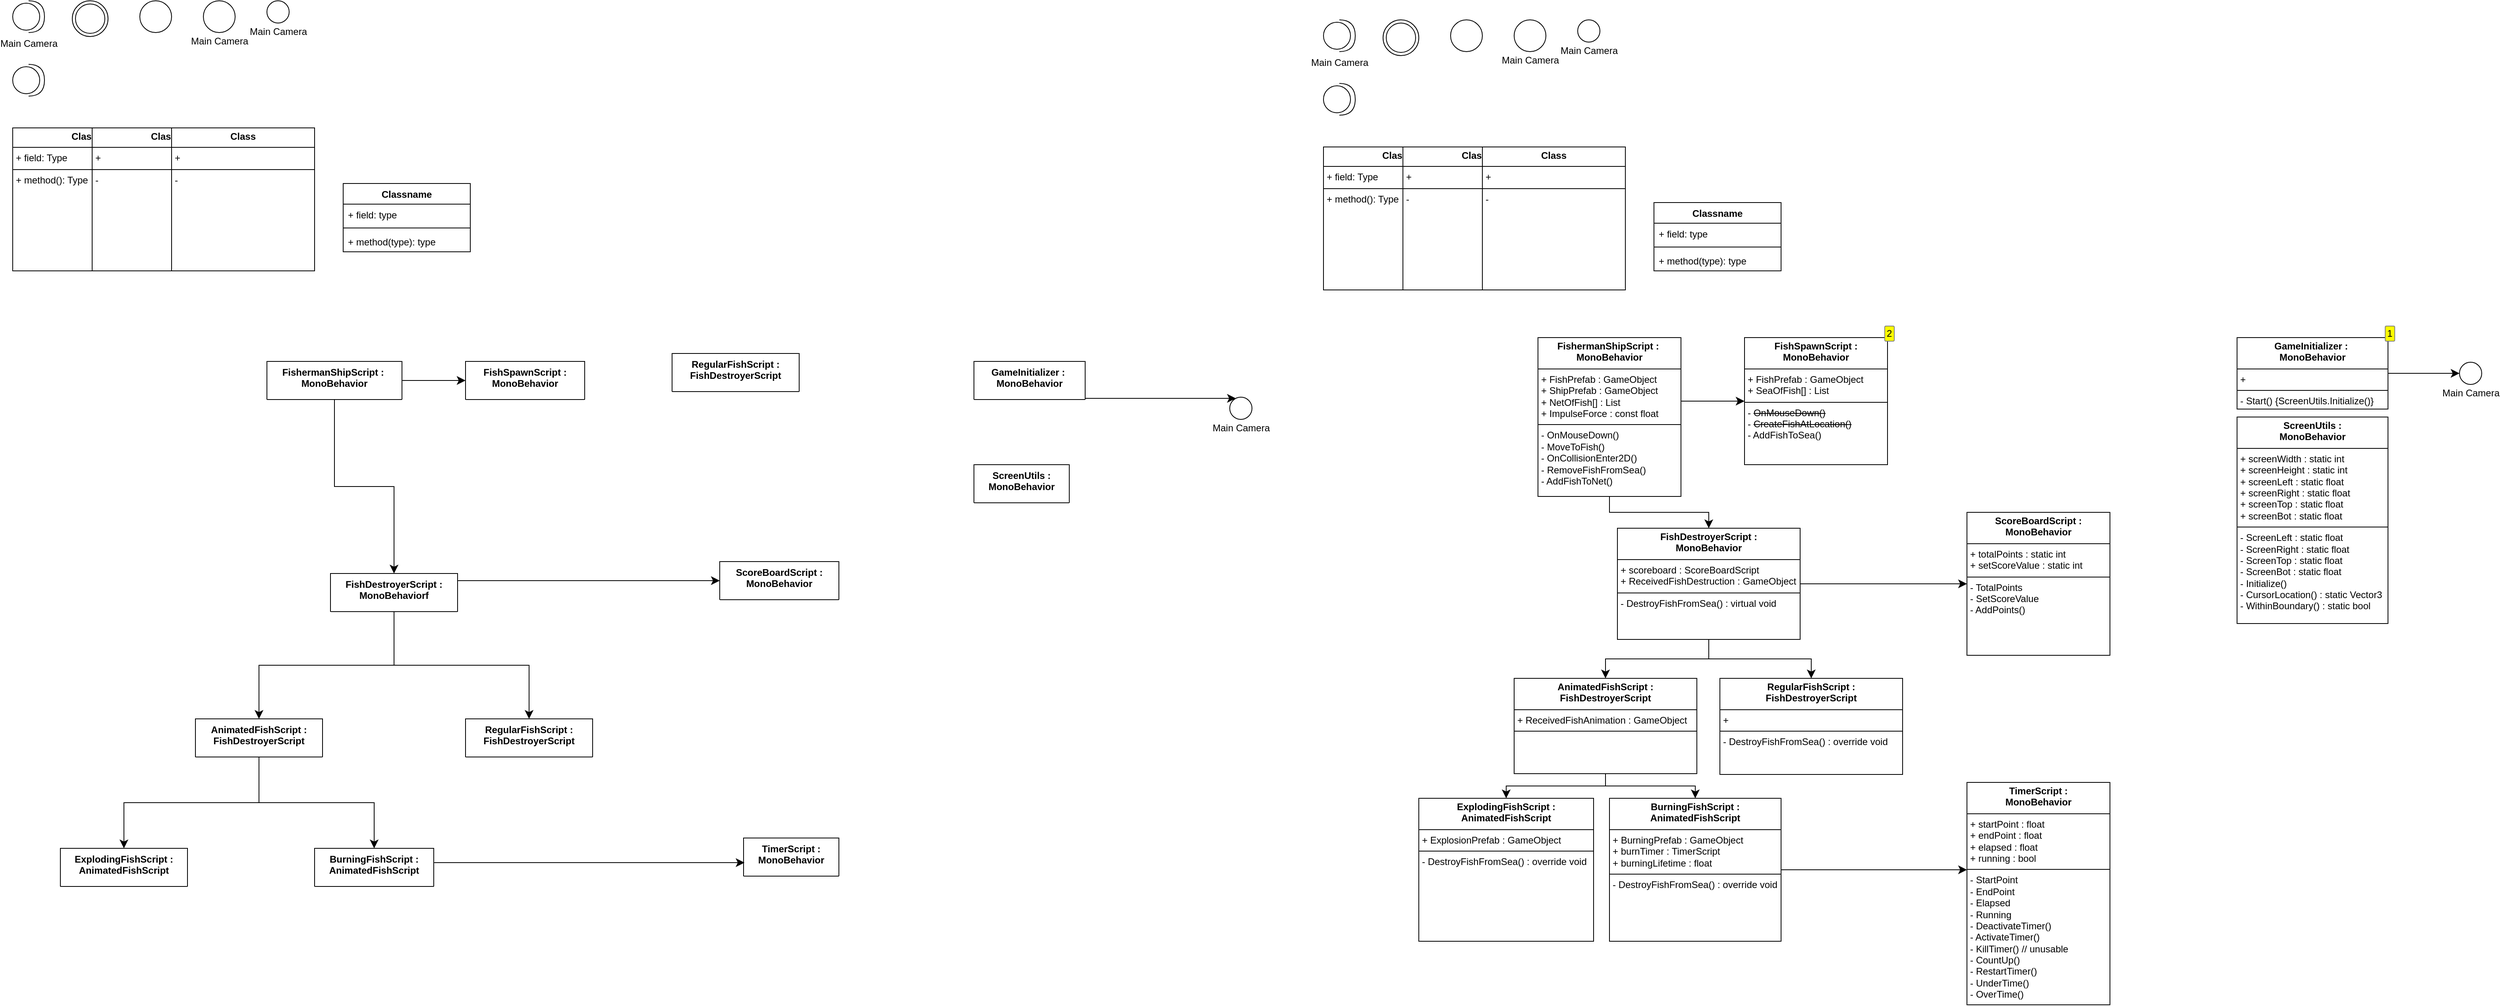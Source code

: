 <mxfile version="24.2.2" type="github" pages="3">
  <diagram id="C5RBs43oDa-KdzZeNtuy" name="Page-1">
    <mxGraphModel dx="5685" dy="2500" grid="1" gridSize="10" guides="1" tooltips="1" connect="1" arrows="1" fold="1" page="1" pageScale="1" pageWidth="827" pageHeight="1169" math="0" shadow="0">
      <root>
        <mxCell id="WIyWlLk6GJQsqaUBKTNV-0" />
        <mxCell id="WIyWlLk6GJQsqaUBKTNV-1" parent="WIyWlLk6GJQsqaUBKTNV-0" />
        <mxCell id="zj5DgvlPIWevBJ5u35A--26" value="" style="edgeStyle=elbowEdgeStyle;rounded=0;orthogonalLoop=1;jettySize=auto;elbow=vertical;html=1;strokeColor=default;align=center;verticalAlign=middle;fontFamily=Helvetica;fontSize=12;fontColor=default;labelBackgroundColor=default;startSize=8;endArrow=classic;endSize=8;" parent="WIyWlLk6GJQsqaUBKTNV-1" source="I8lv-Wd_FrDT5OXwbhbp-2" target="I8lv-Wd_FrDT5OXwbhbp-6" edge="1">
          <mxGeometry relative="1" as="geometry" />
        </mxCell>
        <mxCell id="zj5DgvlPIWevBJ5u35A--29" value="" style="edgeStyle=elbowEdgeStyle;rounded=0;orthogonalLoop=1;jettySize=auto;elbow=vertical;html=1;strokeColor=default;align=center;verticalAlign=middle;fontFamily=Helvetica;fontSize=12;fontColor=default;labelBackgroundColor=default;startSize=8;endArrow=classic;endSize=8;" parent="WIyWlLk6GJQsqaUBKTNV-1" source="I8lv-Wd_FrDT5OXwbhbp-2" target="I8lv-Wd_FrDT5OXwbhbp-7" edge="1">
          <mxGeometry relative="1" as="geometry" />
        </mxCell>
        <mxCell id="I8lv-Wd_FrDT5OXwbhbp-2" value="&lt;p style=&quot;margin:0px;margin-top:4px;text-align:center;&quot;&gt;&lt;b&gt;FishermanShipScript :&amp;nbsp;&lt;br&gt;&lt;/b&gt;&lt;b style=&quot;background-color: initial;&quot;&gt;MonoBehavior&lt;/b&gt;&lt;/p&gt;&lt;hr size=&quot;1&quot; style=&quot;border-style:solid;&quot;&gt;&lt;p style=&quot;margin:0px;margin-left:4px;&quot;&gt;&lt;span style=&quot;background-color: initial;&quot;&gt;+ FishPrefab : GameObject&lt;/span&gt;&lt;/p&gt;&lt;p style=&quot;margin:0px;margin-left:4px;&quot;&gt;&lt;span style=&quot;background-color: initial;&quot;&gt;+ ShipPrefab : GameObject&lt;/span&gt;&lt;/p&gt;&lt;p style=&quot;margin:0px;margin-left:4px;&quot;&gt;+ NetOfFish[] : List&lt;/p&gt;&lt;p style=&quot;margin:0px;margin-left:4px;&quot;&gt;+ ImpulseForce : const float&lt;/p&gt;&lt;hr size=&quot;1&quot; style=&quot;border-style:solid;&quot;&gt;&lt;p style=&quot;margin:0px;margin-left:4px;&quot;&gt;&lt;span style=&quot;background-color: initial;&quot;&gt;- OnMouseDown()&lt;/span&gt;&lt;/p&gt;&lt;p style=&quot;margin:0px;margin-left:4px;&quot;&gt;- MoveToFish()&lt;/p&gt;&lt;p style=&quot;margin:0px;margin-left:4px;&quot;&gt;- OnCollisionEnter2D()&amp;nbsp;&lt;/p&gt;&lt;p style=&quot;margin:0px;margin-left:4px;&quot;&gt;- RemoveFishFromSea()&lt;/p&gt;&lt;p style=&quot;margin:0px;margin-left:4px;&quot;&gt;- AddFishToNet()&lt;/p&gt;" style="verticalAlign=top;align=left;overflow=fill;html=1;whiteSpace=wrap;strokeColor=default;collapsible=0;enumerate=0;enumerateValue=2;" parent="WIyWlLk6GJQsqaUBKTNV-1" vertex="1">
          <mxGeometry x="310" y="440" width="180" height="200" as="geometry">
            <mxRectangle x="320" y="560" width="190" height="200" as="alternateBounds" />
          </mxGeometry>
        </mxCell>
        <mxCell id="I8lv-Wd_FrDT5OXwbhbp-6" value="&lt;p style=&quot;margin:0px;margin-top:4px;text-align:center;&quot;&gt;&lt;b&gt;FishSpawnScript :&lt;br&gt;MonoBehavior&lt;/b&gt;&lt;/p&gt;&lt;hr size=&quot;1&quot; style=&quot;border-style:solid;&quot;&gt;&lt;p style=&quot;margin:0px;margin-left:4px;&quot;&gt;&lt;span style=&quot;background-color: initial;&quot;&gt;+ FishPrefab : GameObject&lt;/span&gt;&lt;/p&gt;&lt;p style=&quot;margin:0px;margin-left:4px;&quot;&gt;+ SeaOfFish[] : List&lt;/p&gt;&lt;hr size=&quot;1&quot; style=&quot;border-style:solid;&quot;&gt;&lt;p style=&quot;margin:0px;margin-left:4px;&quot;&gt;&lt;span style=&quot;background-color: initial;&quot;&gt;- &lt;strike&gt;OnMouseDown()&lt;/strike&gt;&lt;/span&gt;&lt;/p&gt;&lt;p style=&quot;margin:0px;margin-left:4px;&quot;&gt;- &lt;strike&gt;CreateFishAtLocation()&lt;/strike&gt;&lt;/p&gt;&lt;p style=&quot;margin:0px;margin-left:4px;&quot;&gt;- AddFishToSea()&lt;/p&gt;" style="verticalAlign=top;align=left;overflow=fill;html=1;whiteSpace=wrap;imageAspect=1;allowArrows=1;collapsible=0;enumerate=1;enumerateValue=2;" parent="WIyWlLk6GJQsqaUBKTNV-1" vertex="1">
          <mxGeometry x="570" y="440" width="180" height="160" as="geometry">
            <mxRectangle x="580" y="560" width="190" height="140" as="alternateBounds" />
          </mxGeometry>
        </mxCell>
        <mxCell id="zj5DgvlPIWevBJ5u35A--30" value="" style="edgeStyle=elbowEdgeStyle;rounded=0;orthogonalLoop=1;jettySize=auto;elbow=vertical;html=1;strokeColor=default;align=center;verticalAlign=middle;fontFamily=Helvetica;fontSize=12;fontColor=default;labelBackgroundColor=default;startSize=8;endArrow=classic;endSize=8;" parent="WIyWlLk6GJQsqaUBKTNV-1" source="I8lv-Wd_FrDT5OXwbhbp-7" target="I8lv-Wd_FrDT5OXwbhbp-13" edge="1">
          <mxGeometry relative="1" as="geometry" />
        </mxCell>
        <mxCell id="zj5DgvlPIWevBJ5u35A--34" value="" style="edgeStyle=elbowEdgeStyle;rounded=0;orthogonalLoop=1;jettySize=auto;elbow=vertical;html=1;strokeColor=default;align=center;verticalAlign=middle;fontFamily=Helvetica;fontSize=12;fontColor=default;labelBackgroundColor=default;startSize=8;endArrow=classic;endSize=8;" parent="WIyWlLk6GJQsqaUBKTNV-1" source="I8lv-Wd_FrDT5OXwbhbp-7" target="I8lv-Wd_FrDT5OXwbhbp-21" edge="1">
          <mxGeometry relative="1" as="geometry" />
        </mxCell>
        <mxCell id="zj5DgvlPIWevBJ5u35A--35" style="edgeStyle=elbowEdgeStyle;rounded=0;orthogonalLoop=1;jettySize=auto;elbow=vertical;html=1;strokeColor=default;align=center;verticalAlign=middle;fontFamily=Helvetica;fontSize=12;fontColor=default;labelBackgroundColor=default;startSize=8;endArrow=classic;endSize=8;" parent="WIyWlLk6GJQsqaUBKTNV-1" source="I8lv-Wd_FrDT5OXwbhbp-7" target="I8lv-Wd_FrDT5OXwbhbp-17" edge="1">
          <mxGeometry relative="1" as="geometry" />
        </mxCell>
        <mxCell id="I8lv-Wd_FrDT5OXwbhbp-7" value="&lt;p style=&quot;margin:0px;margin-top:4px;text-align:center;&quot;&gt;&lt;b&gt;FishDestroyerScript : &lt;br&gt;MonoBehavior&lt;/b&gt;&lt;/p&gt;&lt;hr size=&quot;1&quot; style=&quot;border-style:solid;&quot;&gt;&lt;p style=&quot;margin:0px;margin-left:4px;&quot;&gt;&lt;span style=&quot;background-color: initial;&quot;&gt;+ scoreboard : ScoreBoardScript&lt;/span&gt;&lt;br&gt;&lt;/p&gt;&lt;p style=&quot;margin:0px;margin-left:4px;&quot;&gt;+ ReceivedFishDestruction : GameObject&lt;/p&gt;&lt;hr size=&quot;1&quot; style=&quot;border-style:solid;&quot;&gt;&lt;p style=&quot;margin:0px;margin-left:4px;&quot;&gt;&lt;span style=&quot;background-color: initial;&quot;&gt;- DestroyFishFromSea() : virtual void&lt;/span&gt;&lt;br&gt;&lt;/p&gt;" style="verticalAlign=top;align=left;overflow=fill;html=1;whiteSpace=wrap;" parent="WIyWlLk6GJQsqaUBKTNV-1" vertex="1">
          <mxGeometry x="410" y="680" width="230" height="140" as="geometry" />
        </mxCell>
        <mxCell id="I8lv-Wd_FrDT5OXwbhbp-8" style="edgeStyle=none;curved=1;rounded=0;orthogonalLoop=1;jettySize=auto;html=1;exitX=0.25;exitY=0;exitDx=0;exitDy=0;fontSize=12;startSize=8;endSize=8;" parent="WIyWlLk6GJQsqaUBKTNV-1" source="I8lv-Wd_FrDT5OXwbhbp-6" target="I8lv-Wd_FrDT5OXwbhbp-6" edge="1">
          <mxGeometry relative="1" as="geometry" />
        </mxCell>
        <mxCell id="I8lv-Wd_FrDT5OXwbhbp-12" value="&lt;p style=&quot;margin:0px;margin-top:4px;text-align:center;&quot;&gt;&lt;b&gt;Class&lt;/b&gt;&lt;/p&gt;&lt;hr size=&quot;1&quot; style=&quot;border-style:solid;&quot;/&gt;&lt;p style=&quot;margin:0px;margin-left:4px;&quot;&gt;+ field: Type&lt;/p&gt;&lt;hr size=&quot;1&quot; style=&quot;border-style:solid;&quot;/&gt;&lt;p style=&quot;margin:0px;margin-left:4px;&quot;&gt;+ method(): Type&lt;/p&gt;" style="verticalAlign=top;align=left;overflow=fill;html=1;whiteSpace=wrap;" parent="WIyWlLk6GJQsqaUBKTNV-1" vertex="1">
          <mxGeometry x="40" y="200" width="180" height="180" as="geometry" />
        </mxCell>
        <mxCell id="I8lv-Wd_FrDT5OXwbhbp-13" value="&lt;p style=&quot;margin:0px;margin-top:4px;text-align:center;&quot;&gt;&lt;b&gt;ScoreBoardScript : &lt;br&gt;MonoBehavior&lt;/b&gt;&lt;/p&gt;&lt;hr size=&quot;1&quot; style=&quot;border-style:solid;&quot;&gt;&lt;p style=&quot;margin:0px;margin-left:4px;&quot;&gt;&lt;span style=&quot;background-color: initial;&quot;&gt;+ totalPoints : static int&lt;/span&gt;&lt;br&gt;&lt;/p&gt;&lt;p style=&quot;margin:0px;margin-left:4px;&quot;&gt;+ setScoreValue : static int&lt;/p&gt;&lt;hr size=&quot;1&quot; style=&quot;border-style:solid;&quot;&gt;&lt;p style=&quot;margin:0px;margin-left:4px;&quot;&gt;&lt;span style=&quot;background-color: initial;&quot;&gt;- TotalPoints&lt;/span&gt;&lt;br&gt;&lt;/p&gt;&lt;p style=&quot;margin:0px;margin-left:4px;&quot;&gt;- SetScoreValue&lt;/p&gt;&lt;p style=&quot;margin:0px;margin-left:4px;&quot;&gt;- AddPoints()&amp;nbsp;&lt;/p&gt;" style="verticalAlign=top;align=left;overflow=fill;html=1;whiteSpace=wrap;" parent="WIyWlLk6GJQsqaUBKTNV-1" vertex="1">
          <mxGeometry x="850" y="660" width="180" height="180" as="geometry" />
        </mxCell>
        <mxCell id="zj5DgvlPIWevBJ5u35A--36" value="" style="edgeStyle=elbowEdgeStyle;rounded=0;orthogonalLoop=1;jettySize=auto;elbow=vertical;html=1;strokeColor=default;align=center;verticalAlign=middle;fontFamily=Helvetica;fontSize=12;fontColor=default;labelBackgroundColor=default;startSize=8;endArrow=classic;endSize=8;" parent="WIyWlLk6GJQsqaUBKTNV-1" source="I8lv-Wd_FrDT5OXwbhbp-17" target="I8lv-Wd_FrDT5OXwbhbp-23" edge="1">
          <mxGeometry relative="1" as="geometry" />
        </mxCell>
        <mxCell id="zj5DgvlPIWevBJ5u35A--37" style="edgeStyle=elbowEdgeStyle;rounded=0;orthogonalLoop=1;jettySize=auto;elbow=vertical;html=1;strokeColor=default;align=center;verticalAlign=middle;fontFamily=Helvetica;fontSize=12;fontColor=default;labelBackgroundColor=default;startSize=8;endArrow=classic;endSize=8;" parent="WIyWlLk6GJQsqaUBKTNV-1" source="I8lv-Wd_FrDT5OXwbhbp-17" target="I8lv-Wd_FrDT5OXwbhbp-22" edge="1">
          <mxGeometry relative="1" as="geometry" />
        </mxCell>
        <mxCell id="I8lv-Wd_FrDT5OXwbhbp-17" value="&lt;p style=&quot;margin:0px;margin-top:4px;text-align:center;&quot;&gt;&lt;b&gt;AnimatedFishScript : &lt;br&gt;FishDestroyerScript&lt;/b&gt;&lt;/p&gt;&lt;hr size=&quot;1&quot; style=&quot;border-style:solid;&quot;&gt;&lt;p style=&quot;margin:0px;margin-left:4px;&quot;&gt;&lt;span style=&quot;background-color: initial;&quot;&gt;+ ReceivedFishAnimation : GameObject&lt;/span&gt;&lt;br&gt;&lt;/p&gt;&lt;hr size=&quot;1&quot; style=&quot;border-style:solid;&quot;&gt;&lt;p style=&quot;margin:0px;margin-left:4px;&quot;&gt;&lt;br&gt;&lt;/p&gt;" style="verticalAlign=top;align=left;overflow=fill;html=1;whiteSpace=wrap;" parent="WIyWlLk6GJQsqaUBKTNV-1" vertex="1">
          <mxGeometry x="280" y="869" width="230" height="120" as="geometry" />
        </mxCell>
        <mxCell id="I8lv-Wd_FrDT5OXwbhbp-21" value="&lt;p style=&quot;margin:0px;margin-top:4px;text-align:center;&quot;&gt;&lt;b&gt;RegularFishScript : &lt;br&gt;FishDestroyerScript&lt;/b&gt;&lt;/p&gt;&lt;hr size=&quot;1&quot; style=&quot;border-style:solid;&quot;&gt;&lt;p style=&quot;margin:0px;margin-left:4px;&quot;&gt;+&amp;nbsp;&lt;/p&gt;&lt;hr size=&quot;1&quot; style=&quot;border-style:solid;&quot;&gt;&lt;p style=&quot;margin:0px;margin-left:4px;&quot;&gt;- DestroyFishFromSea() : override void&lt;/p&gt;" style="verticalAlign=top;align=left;overflow=fill;html=1;whiteSpace=wrap;" parent="WIyWlLk6GJQsqaUBKTNV-1" vertex="1">
          <mxGeometry x="539" y="869" width="230" height="121" as="geometry" />
        </mxCell>
        <mxCell id="I8lv-Wd_FrDT5OXwbhbp-22" value="&lt;p style=&quot;margin:0px;margin-top:4px;text-align:center;&quot;&gt;&lt;b&gt;ExplodingFishScript : &lt;br&gt;AnimatedFishScript&lt;/b&gt;&lt;/p&gt;&lt;hr size=&quot;1&quot; style=&quot;border-style:solid;&quot;&gt;&lt;p style=&quot;margin:0px;margin-left:4px;&quot;&gt;+ ExplosionPrefab : GameObject&lt;/p&gt;&lt;hr size=&quot;1&quot; style=&quot;border-style:solid;&quot;&gt;&lt;p style=&quot;margin:0px;margin-left:4px;&quot;&gt;- DestroyFishFromSea() : override void&lt;/p&gt;" style="verticalAlign=top;align=left;overflow=fill;html=1;whiteSpace=wrap;" parent="WIyWlLk6GJQsqaUBKTNV-1" vertex="1">
          <mxGeometry x="160" y="1020" width="220" height="180" as="geometry" />
        </mxCell>
        <mxCell id="zj5DgvlPIWevBJ5u35A--32" value="" style="edgeStyle=elbowEdgeStyle;rounded=0;orthogonalLoop=1;jettySize=auto;elbow=vertical;html=1;strokeColor=default;align=center;verticalAlign=middle;fontFamily=Helvetica;fontSize=12;fontColor=default;labelBackgroundColor=default;startSize=8;endArrow=classic;endSize=8;" parent="WIyWlLk6GJQsqaUBKTNV-1" source="I8lv-Wd_FrDT5OXwbhbp-23" target="I8lv-Wd_FrDT5OXwbhbp-24" edge="1">
          <mxGeometry relative="1" as="geometry" />
        </mxCell>
        <mxCell id="I8lv-Wd_FrDT5OXwbhbp-23" value="&lt;p style=&quot;margin:0px;margin-top:4px;text-align:center;&quot;&gt;&lt;b&gt;BurningFishScript : &lt;br&gt;AnimatedFishScript&lt;/b&gt;&lt;/p&gt;&lt;hr size=&quot;1&quot; style=&quot;border-style:solid;&quot;&gt;&lt;p style=&quot;margin:0px;margin-left:4px;&quot;&gt;+ BurningPrefab : GameObject&lt;/p&gt;&lt;p style=&quot;margin:0px;margin-left:4px;&quot;&gt;+ burnTimer : TimerScript&lt;/p&gt;&lt;p style=&quot;margin:0px;margin-left:4px;&quot;&gt;+ burningLifetime : float&lt;/p&gt;&lt;hr size=&quot;1&quot; style=&quot;border-style:solid;&quot;&gt;&lt;p style=&quot;margin:0px;margin-left:4px;&quot;&gt;- DestroyFishFromSea() : override void&lt;/p&gt;" style="verticalAlign=top;align=left;overflow=fill;html=1;whiteSpace=wrap;" parent="WIyWlLk6GJQsqaUBKTNV-1" vertex="1">
          <mxGeometry x="400" y="1020" width="216" height="180" as="geometry" />
        </mxCell>
        <mxCell id="I8lv-Wd_FrDT5OXwbhbp-24" value="&lt;p style=&quot;margin:0px;margin-top:4px;text-align:center;&quot;&gt;&lt;b&gt;TimerScript : &lt;br&gt;MonoBehavior&lt;/b&gt;&lt;/p&gt;&lt;hr size=&quot;1&quot; style=&quot;border-style:solid;&quot;&gt;&lt;p style=&quot;margin:0px;margin-left:4px;&quot;&gt;+ startPoint : float&lt;/p&gt;&lt;p style=&quot;margin:0px;margin-left:4px;&quot;&gt;+ endPoint : float&lt;/p&gt;&lt;p style=&quot;margin:0px;margin-left:4px;&quot;&gt;+ elapsed : float&lt;/p&gt;&lt;p style=&quot;margin:0px;margin-left:4px;&quot;&gt;+ running : bool&lt;/p&gt;&lt;hr size=&quot;1&quot; style=&quot;border-style:solid;&quot;&gt;&lt;p style=&quot;margin:0px;margin-left:4px;&quot;&gt;- StartPoint&lt;/p&gt;&lt;p style=&quot;margin:0px;margin-left:4px;&quot;&gt;- EndPoint&lt;/p&gt;&lt;p style=&quot;margin:0px;margin-left:4px;&quot;&gt;- Elapsed&lt;/p&gt;&lt;p style=&quot;margin:0px;margin-left:4px;&quot;&gt;- Running&lt;/p&gt;&lt;p style=&quot;margin:0px;margin-left:4px;&quot;&gt;- DeactivateTimer()&lt;/p&gt;&lt;p style=&quot;margin:0px;margin-left:4px;&quot;&gt;- ActivateTimer()&lt;/p&gt;&lt;p style=&quot;margin:0px;margin-left:4px;&quot;&gt;- KillTimer() // unusable&lt;/p&gt;&lt;p style=&quot;margin:0px;margin-left:4px;&quot;&gt;- CountUp()&lt;/p&gt;&lt;p style=&quot;margin:0px;margin-left:4px;&quot;&gt;- RestartTimer()&lt;/p&gt;&lt;p style=&quot;margin:0px;margin-left:4px;&quot;&gt;- UnderTime()&lt;/p&gt;&lt;p style=&quot;margin:0px;margin-left:4px;&quot;&gt;- OverTime()&lt;/p&gt;" style="verticalAlign=top;align=left;overflow=fill;html=1;whiteSpace=wrap;" parent="WIyWlLk6GJQsqaUBKTNV-1" vertex="1">
          <mxGeometry x="850" y="1000" width="180" height="280" as="geometry" />
        </mxCell>
        <mxCell id="udu61_19KQdqJCqH36GK-27" value="" style="rounded=0;orthogonalLoop=1;jettySize=auto;html=1;fontFamily=Helvetica;fontSize=12;fontColor=default;labelBorderColor=none;labelBackgroundColor=none;startSize=8;endSize=8;orthogonal=0;edgeStyle=elbowEdgeStyle;elbow=vertical;" parent="WIyWlLk6GJQsqaUBKTNV-1" source="1zb-dOCVbGjteGw6By8I-0" target="udu61_19KQdqJCqH36GK-26" edge="1">
          <mxGeometry relative="1" as="geometry" />
        </mxCell>
        <mxCell id="1zb-dOCVbGjteGw6By8I-0" value="&lt;p style=&quot;margin:0px;margin-top:4px;text-align:center;&quot;&gt;&lt;b&gt;GameInitializer :&amp;nbsp;&lt;br&gt;MonoBehavior&lt;/b&gt;&lt;/p&gt;&lt;hr size=&quot;1&quot; style=&quot;border-style:solid;&quot;&gt;&lt;p style=&quot;margin:0px;margin-left:4px;&quot;&gt;+&amp;nbsp;&lt;/p&gt;&lt;hr size=&quot;1&quot; style=&quot;border-style:solid;&quot;&gt;&lt;p style=&quot;margin:0px;margin-left:4px;&quot;&gt;- Start() {ScreenUtils.Initialize()}&lt;/p&gt;" style="verticalAlign=top;align=left;overflow=fill;html=1;whiteSpace=wrap;collapsible=0;enumerate=1;enumerateValue=1;" parent="WIyWlLk6GJQsqaUBKTNV-1" vertex="1">
          <mxGeometry x="1190" y="440" width="190" height="90" as="geometry">
            <mxRectangle x="1200" y="560" width="210" height="100" as="alternateBounds" />
          </mxGeometry>
        </mxCell>
        <mxCell id="1zb-dOCVbGjteGw6By8I-1" value="&lt;p style=&quot;margin:0px;margin-top:4px;text-align:center;&quot;&gt;&lt;b&gt;ScreenUtils : &lt;br&gt;MonoBehavior&lt;/b&gt;&lt;/p&gt;&lt;hr size=&quot;1&quot; style=&quot;border-style:solid;&quot;&gt;&lt;p style=&quot;margin:0px;margin-left:4px;&quot;&gt;+ screenWidth : static int&lt;/p&gt;&lt;p style=&quot;margin:0px;margin-left:4px;&quot;&gt;+ screenHeight : static int&lt;/p&gt;&lt;p style=&quot;margin:0px;margin-left:4px;&quot;&gt;+ screenLeft : static float&lt;/p&gt;&lt;p style=&quot;margin:0px;margin-left:4px;&quot;&gt;+ screenRight : static float&lt;/p&gt;&lt;p style=&quot;margin:0px;margin-left:4px;&quot;&gt;+ screenTop : static float&lt;/p&gt;&lt;p style=&quot;margin:0px;margin-left:4px;&quot;&gt;+ screenBot : static float&lt;/p&gt;&lt;hr size=&quot;1&quot; style=&quot;border-style:solid;&quot;&gt;&lt;p style=&quot;margin:0px;margin-left:4px;&quot;&gt;- ScreenLeft : static float&lt;/p&gt;&lt;p style=&quot;margin:0px;margin-left:4px;&quot;&gt;- ScreenRight : static float&lt;/p&gt;&lt;p style=&quot;margin:0px;margin-left:4px;&quot;&gt;- ScreenTop : static float&lt;/p&gt;&lt;p style=&quot;margin:0px;margin-left:4px;&quot;&gt;- ScreenBot : static float&lt;/p&gt;&lt;p style=&quot;margin:0px;margin-left:4px;&quot;&gt;- Initialize()&lt;/p&gt;&lt;p style=&quot;margin:0px;margin-left:4px;&quot;&gt;- CursorLocation() : static Vector3&lt;/p&gt;&lt;p style=&quot;margin:0px;margin-left:4px;&quot;&gt;- WithinBoundary() : static bool&lt;/p&gt;" style="verticalAlign=top;align=left;overflow=fill;html=1;whiteSpace=wrap;" parent="WIyWlLk6GJQsqaUBKTNV-1" vertex="1">
          <mxGeometry x="1190" y="540" width="190" height="260" as="geometry" />
        </mxCell>
        <mxCell id="1zb-dOCVbGjteGw6By8I-6" value="" style="ellipse;whiteSpace=wrap;html=1;align=center;aspect=fixed;fillColor=none;strokeColor=none;resizable=0;perimeter=centerPerimeter;rotatable=0;allowArrows=0;points=[];outlineConnect=1;" parent="WIyWlLk6GJQsqaUBKTNV-1" vertex="1">
          <mxGeometry x="700" y="540" width="10" height="10" as="geometry" />
        </mxCell>
        <mxCell id="1zb-dOCVbGjteGw6By8I-18" value="" style="shape=providedRequiredInterface;html=1;verticalLabelPosition=bottom;sketch=0;" parent="WIyWlLk6GJQsqaUBKTNV-1" vertex="1">
          <mxGeometry x="40" y="120" width="40" height="40" as="geometry" />
        </mxCell>
        <mxCell id="1zb-dOCVbGjteGw6By8I-19" value="Main Camera" style="shape=providedRequiredInterface;html=1;verticalLabelPosition=bottom;sketch=0;verticalAlign=top;" parent="WIyWlLk6GJQsqaUBKTNV-1" vertex="1">
          <mxGeometry x="40" y="40" width="40" height="40" as="geometry" />
        </mxCell>
        <mxCell id="udu61_19KQdqJCqH36GK-5" value="&lt;p style=&quot;margin:0px;margin-top:4px;text-align:center;&quot;&gt;&lt;b&gt;Class&lt;/b&gt;&lt;/p&gt;&lt;hr size=&quot;1&quot; style=&quot;border-style:solid;&quot;&gt;&lt;p style=&quot;margin:0px;margin-left:4px;&quot;&gt;+&amp;nbsp;&lt;/p&gt;&lt;hr size=&quot;1&quot; style=&quot;border-style:solid;&quot;&gt;&lt;p style=&quot;margin:0px;margin-left:4px;&quot;&gt;-&amp;nbsp;&lt;/p&gt;" style="verticalAlign=top;align=left;overflow=fill;html=1;whiteSpace=wrap;" parent="WIyWlLk6GJQsqaUBKTNV-1" vertex="1">
          <mxGeometry x="140" y="200" width="180" height="180" as="geometry" />
        </mxCell>
        <mxCell id="udu61_19KQdqJCqH36GK-6" value="&lt;p style=&quot;margin:0px;margin-top:4px;text-align:center;&quot;&gt;&lt;b&gt;Class&lt;/b&gt;&lt;/p&gt;&lt;hr size=&quot;1&quot; style=&quot;border-style:solid;&quot;&gt;&lt;p style=&quot;margin:0px;margin-left:4px;&quot;&gt;+&amp;nbsp;&lt;/p&gt;&lt;hr size=&quot;1&quot; style=&quot;border-style:solid;&quot;&gt;&lt;p style=&quot;margin:0px;margin-left:4px;&quot;&gt;-&amp;nbsp;&lt;/p&gt;" style="verticalAlign=top;align=left;overflow=fill;html=1;whiteSpace=wrap;collapsible=1;" parent="WIyWlLk6GJQsqaUBKTNV-1" vertex="1">
          <mxGeometry x="240" y="200" width="180" height="180" as="geometry">
            <mxRectangle x="720" y="360" width="70" height="90" as="alternateBounds" />
          </mxGeometry>
        </mxCell>
        <mxCell id="udu61_19KQdqJCqH36GK-7" value="" style="ellipse;html=1;shape=endState;align=left;verticalAlign=top;fontFamily=Helvetica;fontSize=12;strokeColor=default;fillColor=none;" parent="WIyWlLk6GJQsqaUBKTNV-1" vertex="1">
          <mxGeometry x="115" y="40" width="45" height="45" as="geometry" />
        </mxCell>
        <mxCell id="udu61_19KQdqJCqH36GK-12" value="" style="ellipse;whiteSpace=wrap;html=1;aspect=fixed;strokeColor=default;align=left;verticalAlign=top;fontFamily=Helvetica;fontSize=12;fontColor=default;fillColor=default;" parent="WIyWlLk6GJQsqaUBKTNV-1" vertex="1">
          <mxGeometry x="200" y="40" width="40" height="40" as="geometry" />
        </mxCell>
        <mxCell id="udu61_19KQdqJCqH36GK-19" value="Main Camera" style="ellipse;strokeColor=default;align=center;verticalAlign=bottom;fontFamily=Helvetica;fontSize=12;fontColor=default;fillColor=none;html=1;labelBorderColor=none;labelBackgroundColor=none;noLabel=0;collapsible=0;backgroundOutline=0;movableLabel=1;aspect=fixed;enumerate=0;" parent="WIyWlLk6GJQsqaUBKTNV-1" vertex="1">
          <mxGeometry x="280" y="40" width="40" height="40" as="geometry">
            <mxPoint y="20" as="offset" />
          </mxGeometry>
        </mxCell>
        <mxCell id="udu61_19KQdqJCqH36GK-24" value="Main Camera" style="ellipse;strokeColor=default;align=center;verticalAlign=bottom;fontFamily=Helvetica;fontSize=12;fontColor=default;fillColor=none;html=1;labelBorderColor=none;labelBackgroundColor=none;noLabel=0;collapsible=0;backgroundOutline=0;movableLabel=1;aspect=fixed;enumerate=0;" parent="WIyWlLk6GJQsqaUBKTNV-1" vertex="1">
          <mxGeometry x="360" y="40" width="28" height="28" as="geometry">
            <mxPoint y="20" as="offset" />
          </mxGeometry>
        </mxCell>
        <mxCell id="udu61_19KQdqJCqH36GK-26" value="Main Camera" style="ellipse;strokeColor=default;align=center;verticalAlign=bottom;fontFamily=Helvetica;fontSize=12;fontColor=default;fillColor=none;html=1;labelBorderColor=none;labelBackgroundColor=none;noLabel=0;collapsible=0;backgroundOutline=0;movableLabel=1;aspect=fixed;enumerate=0;" parent="WIyWlLk6GJQsqaUBKTNV-1" vertex="1">
          <mxGeometry x="1470" y="471" width="28" height="28" as="geometry">
            <mxPoint y="20" as="offset" />
          </mxGeometry>
        </mxCell>
        <mxCell id="_8CsA0RZOHr8ytunJFRW-28" value="Classname" style="swimlane;fontStyle=1;align=center;verticalAlign=top;childLayout=stackLayout;horizontal=1;startSize=26;horizontalStack=0;resizeParent=1;resizeParentMax=0;resizeLast=0;collapsible=1;marginBottom=0;whiteSpace=wrap;html=1;autosize=1;" vertex="1" parent="WIyWlLk6GJQsqaUBKTNV-1">
          <mxGeometry x="456" y="270" width="160" height="86" as="geometry">
            <mxRectangle x="456" y="270" width="100" height="30" as="alternateBounds" />
          </mxGeometry>
        </mxCell>
        <mxCell id="_8CsA0RZOHr8ytunJFRW-29" value="+ field: type" style="text;strokeColor=none;fillColor=none;align=left;verticalAlign=top;spacingLeft=4;spacingRight=4;overflow=hidden;rotatable=0;points=[[0,0.5],[1,0.5]];portConstraint=eastwest;whiteSpace=wrap;html=1;autosize=1;" vertex="1" parent="_8CsA0RZOHr8ytunJFRW-28">
          <mxGeometry y="26" width="160" height="26" as="geometry" />
        </mxCell>
        <mxCell id="_8CsA0RZOHr8ytunJFRW-30" value="" style="line;strokeWidth=1;fillColor=none;align=left;verticalAlign=middle;spacingTop=-1;spacingLeft=3;spacingRight=3;rotatable=0;labelPosition=right;points=[];portConstraint=eastwest;strokeColor=inherit;" vertex="1" parent="_8CsA0RZOHr8ytunJFRW-28">
          <mxGeometry y="52" width="160" height="8" as="geometry" />
        </mxCell>
        <mxCell id="_8CsA0RZOHr8ytunJFRW-31" value="+ method(type): type" style="text;strokeColor=none;fillColor=none;align=left;verticalAlign=top;spacingLeft=4;spacingRight=4;overflow=hidden;rotatable=0;points=[[0,0.5],[1,0.5]];portConstraint=eastwest;whiteSpace=wrap;html=1;autosize=1;" vertex="1" parent="_8CsA0RZOHr8ytunJFRW-28">
          <mxGeometry y="60" width="160" height="26" as="geometry" />
        </mxCell>
        <mxCell id="_8CsA0RZOHr8ytunJFRW-90" style="edgeStyle=elbowEdgeStyle;rounded=0;orthogonalLoop=1;jettySize=auto;html=1;entryX=0.5;entryY=0;entryDx=0;entryDy=0;fontFamily=Helvetica;fontSize=12;fontColor=default;fontStyle=1;startSize=8;endSize=8;elbow=vertical;" edge="1" parent="WIyWlLk6GJQsqaUBKTNV-1" source="_8CsA0RZOHr8ytunJFRW-32" target="_8CsA0RZOHr8ytunJFRW-48">
          <mxGeometry relative="1" as="geometry" />
        </mxCell>
        <mxCell id="_8CsA0RZOHr8ytunJFRW-100" value="" style="edgeStyle=elbowEdgeStyle;rounded=0;orthogonalLoop=1;jettySize=auto;elbow=vertical;html=1;strokeColor=default;align=center;verticalAlign=middle;fontFamily=Helvetica;fontSize=12;fontColor=default;fontStyle=1;labelBackgroundColor=default;startSize=8;endArrow=classic;endSize=8;" edge="1" parent="WIyWlLk6GJQsqaUBKTNV-1" source="_8CsA0RZOHr8ytunJFRW-32" target="_8CsA0RZOHr8ytunJFRW-43">
          <mxGeometry relative="1" as="geometry" />
        </mxCell>
        <mxCell id="_8CsA0RZOHr8ytunJFRW-32" value="&lt;b&gt;FishermanShipScript :&amp;nbsp;&lt;br&gt;&lt;/b&gt;&lt;b style=&quot;background-color: initial;&quot;&gt;MonoBehavior&lt;/b&gt;" style="swimlane;fontStyle=1;align=center;verticalAlign=top;childLayout=stackLayout;horizontal=1;startSize=48;horizontalStack=0;resizeParent=1;resizeParentMax=0;resizeLast=0;collapsible=1;marginBottom=0;whiteSpace=wrap;html=1;autosize=1;snapToPoint=0;swimlaneHead=1;arcSize=15;" vertex="1" collapsed="1" parent="WIyWlLk6GJQsqaUBKTNV-1">
          <mxGeometry x="-1290" y="470" width="170" height="48" as="geometry">
            <mxRectangle x="-1240" y="400" width="180" height="216" as="alternateBounds" />
          </mxGeometry>
        </mxCell>
        <mxCell id="_8CsA0RZOHr8ytunJFRW-33" value="&lt;p style=&quot;margin: 0px 0px 0px 4px;&quot;&gt;&lt;span style=&quot;background-color: initial;&quot;&gt;+ FishPrefab : GameObject&lt;/span&gt;&lt;/p&gt;&lt;p style=&quot;margin: 0px 0px 0px 4px;&quot;&gt;&lt;span style=&quot;background-color: initial;&quot;&gt;+ ShipPrefab : GameObject&lt;/span&gt;&lt;/p&gt;&lt;p style=&quot;margin: 0px 0px 0px 4px;&quot;&gt;+ NetOfFish[] : List&lt;/p&gt;&lt;p style=&quot;margin: 0px 0px 0px 4px;&quot;&gt;+ ImpulseForce : const float&lt;/p&gt;" style="text;strokeColor=none;fillColor=none;align=left;verticalAlign=top;spacingLeft=4;spacingRight=4;overflow=hidden;rotatable=0;points=[[0,0.5],[1,0.5]];portConstraint=eastwest;whiteSpace=wrap;html=1;autosize=1;" vertex="1" parent="_8CsA0RZOHr8ytunJFRW-32">
          <mxGeometry y="48" width="180" height="70" as="geometry" />
        </mxCell>
        <mxCell id="_8CsA0RZOHr8ytunJFRW-34" value="" style="line;strokeWidth=1;fillColor=none;align=left;verticalAlign=middle;spacingTop=-1;spacingLeft=3;spacingRight=3;rotatable=0;labelPosition=right;points=[];portConstraint=eastwest;strokeColor=inherit;" vertex="1" parent="_8CsA0RZOHr8ytunJFRW-32">
          <mxGeometry y="118" width="180" height="8" as="geometry" />
        </mxCell>
        <mxCell id="_8CsA0RZOHr8ytunJFRW-35" value="&lt;p style=&quot;margin: 0px 0px 0px 4px;&quot;&gt;&lt;span style=&quot;background-color: initial;&quot;&gt;- OnMouseDown()&lt;/span&gt;&lt;/p&gt;&lt;p style=&quot;margin: 0px 0px 0px 4px;&quot;&gt;- MoveToFish()&lt;/p&gt;&lt;p style=&quot;margin: 0px 0px 0px 4px;&quot;&gt;- OnCollisionEnter2D()&amp;nbsp;&lt;/p&gt;&lt;p style=&quot;margin: 0px 0px 0px 4px;&quot;&gt;- RemoveFishFromSea()&lt;/p&gt;&lt;p style=&quot;margin: 0px 0px 0px 4px;&quot;&gt;- AddFishToNet()&lt;/p&gt;" style="text;strokeColor=none;fillColor=none;align=left;verticalAlign=top;spacingLeft=4;spacingRight=4;overflow=hidden;rotatable=0;points=[[0,0.5],[1,0.5]];portConstraint=eastwest;whiteSpace=wrap;html=1;autosize=1;" vertex="1" parent="_8CsA0RZOHr8ytunJFRW-32">
          <mxGeometry y="126" width="180" height="90" as="geometry" />
        </mxCell>
        <mxCell id="_8CsA0RZOHr8ytunJFRW-40" value="&lt;b&gt;FishSpawnScript :&lt;br&gt;MonoBehavior&lt;/b&gt;" style="swimlane;fontStyle=1;align=center;verticalAlign=top;childLayout=stackLayout;horizontal=1;startSize=48;horizontalStack=0;resizeParent=1;resizeParentMax=0;resizeLast=0;collapsible=1;marginBottom=0;whiteSpace=wrap;html=1;autosize=1;" vertex="1" collapsed="1" parent="WIyWlLk6GJQsqaUBKTNV-1">
          <mxGeometry x="-1040" y="470" width="150" height="48" as="geometry">
            <mxRectangle x="-990" y="400" width="180" height="156" as="alternateBounds" />
          </mxGeometry>
        </mxCell>
        <mxCell id="_8CsA0RZOHr8ytunJFRW-41" value="&lt;p style=&quot;margin: 0px 0px 0px 4px;&quot;&gt;&lt;span style=&quot;background-color: initial;&quot;&gt;+ FishPrefab : GameObject&lt;/span&gt;&lt;/p&gt;&lt;p style=&quot;margin: 0px 0px 0px 4px;&quot;&gt;+ SeaOfFish[] : List&lt;/p&gt;" style="text;strokeColor=none;fillColor=none;align=left;verticalAlign=top;spacingLeft=4;spacingRight=4;overflow=hidden;rotatable=0;points=[[0,0.5],[1,0.5]];portConstraint=eastwest;whiteSpace=wrap;html=1;autosize=1;" vertex="1" parent="_8CsA0RZOHr8ytunJFRW-40">
          <mxGeometry y="48" width="180" height="40" as="geometry" />
        </mxCell>
        <mxCell id="_8CsA0RZOHr8ytunJFRW-42" value="" style="line;strokeWidth=1;fillColor=none;align=left;verticalAlign=middle;spacingTop=-1;spacingLeft=3;spacingRight=3;rotatable=0;labelPosition=right;points=[];portConstraint=eastwest;strokeColor=inherit;" vertex="1" parent="_8CsA0RZOHr8ytunJFRW-40">
          <mxGeometry y="88" width="180" height="8" as="geometry" />
        </mxCell>
        <mxCell id="_8CsA0RZOHr8ytunJFRW-43" value="&lt;p style=&quot;margin: 0px 0px 0px 4px;&quot;&gt;&lt;span style=&quot;background-color: initial;&quot;&gt;-&amp;nbsp;&lt;strike&gt;OnMouseDown()&lt;/strike&gt;&lt;/span&gt;&lt;/p&gt;&lt;p style=&quot;margin: 0px 0px 0px 4px;&quot;&gt;-&amp;nbsp;&lt;strike&gt;CreateFishAtLocation()&lt;/strike&gt;&lt;/p&gt;&lt;p style=&quot;margin: 0px 0px 0px 4px;&quot;&gt;- AddFishToSea()&lt;/p&gt;" style="text;strokeColor=none;fillColor=none;align=left;verticalAlign=top;spacingLeft=4;spacingRight=4;overflow=hidden;rotatable=0;points=[[0,0.5],[1,0.5]];portConstraint=eastwest;whiteSpace=wrap;html=1;autosize=1;" vertex="1" parent="_8CsA0RZOHr8ytunJFRW-40">
          <mxGeometry y="96" width="180" height="60" as="geometry" />
        </mxCell>
        <mxCell id="_8CsA0RZOHr8ytunJFRW-44" value="&lt;b&gt;ScreenUtils :&lt;br&gt;MonoBehavior&lt;/b&gt;" style="swimlane;fontStyle=1;align=center;verticalAlign=top;childLayout=stackLayout;horizontal=1;startSize=48;horizontalStack=0;resizeParent=1;resizeParentMax=0;resizeLast=0;collapsible=1;marginBottom=0;whiteSpace=wrap;html=1;autosize=1;resizeWidth=0;fixedWidth=0;" vertex="1" collapsed="1" parent="WIyWlLk6GJQsqaUBKTNV-1">
          <mxGeometry x="-400" y="600" width="120" height="48" as="geometry">
            <mxRectangle x="-350" y="530" width="210" height="266" as="alternateBounds" />
          </mxGeometry>
        </mxCell>
        <mxCell id="_8CsA0RZOHr8ytunJFRW-45" value="&lt;p style=&quot;margin: 0px 0px 0px 4px;&quot;&gt;+ screenWidth : static int&lt;/p&gt;&lt;p style=&quot;margin: 0px 0px 0px 4px;&quot;&gt;+ screenHeight : static int&lt;/p&gt;&lt;p style=&quot;margin: 0px 0px 0px 4px;&quot;&gt;+ screenLeft : static float&lt;/p&gt;&lt;p style=&quot;margin: 0px 0px 0px 4px;&quot;&gt;+ screenRight : static float&lt;/p&gt;&lt;p style=&quot;margin: 0px 0px 0px 4px;&quot;&gt;+ screenTop : static float&lt;/p&gt;&lt;p style=&quot;margin: 0px 0px 0px 4px;&quot;&gt;+ screenBot : static float&lt;/p&gt;" style="text;strokeColor=none;fillColor=none;align=left;verticalAlign=top;spacingLeft=4;spacingRight=4;overflow=hidden;rotatable=0;points=[[0,0.5],[1,0.5]];portConstraint=eastwest;whiteSpace=wrap;html=1;autosize=1;" vertex="1" parent="_8CsA0RZOHr8ytunJFRW-44">
          <mxGeometry y="48" width="210" height="100" as="geometry" />
        </mxCell>
        <mxCell id="_8CsA0RZOHr8ytunJFRW-46" value="" style="line;strokeWidth=1;fillColor=none;align=left;verticalAlign=middle;spacingTop=-1;spacingLeft=3;spacingRight=3;rotatable=0;labelPosition=right;points=[];portConstraint=eastwest;strokeColor=inherit;" vertex="1" parent="_8CsA0RZOHr8ytunJFRW-44">
          <mxGeometry y="148" width="210" height="8" as="geometry" />
        </mxCell>
        <mxCell id="_8CsA0RZOHr8ytunJFRW-47" value="&lt;p style=&quot;margin: 0px 0px 0px 4px;&quot;&gt;- ScreenLeft : static float&lt;/p&gt;&lt;p style=&quot;margin: 0px 0px 0px 4px;&quot;&gt;- ScreenRight : static float&lt;/p&gt;&lt;p style=&quot;margin: 0px 0px 0px 4px;&quot;&gt;- ScreenTop : static float&lt;/p&gt;&lt;p style=&quot;margin: 0px 0px 0px 4px;&quot;&gt;- ScreenBot : static float&lt;/p&gt;&lt;p style=&quot;margin: 0px 0px 0px 4px;&quot;&gt;- Initialize()&lt;/p&gt;&lt;p style=&quot;margin: 0px 0px 0px 4px;&quot;&gt;- CursorLocation() : static Vector3&lt;/p&gt;&lt;p style=&quot;margin: 0px 0px 0px 4px;&quot;&gt;- WithinBoundary() : static bool&lt;/p&gt;" style="text;strokeColor=none;fillColor=none;align=left;verticalAlign=top;spacingLeft=4;spacingRight=4;overflow=hidden;rotatable=0;points=[[0,0.5],[1,0.5]];portConstraint=eastwest;whiteSpace=wrap;html=1;autosize=1;" vertex="1" parent="_8CsA0RZOHr8ytunJFRW-44">
          <mxGeometry y="156" width="210" height="110" as="geometry" />
        </mxCell>
        <mxCell id="_8CsA0RZOHr8ytunJFRW-92" style="edgeStyle=elbowEdgeStyle;rounded=0;orthogonalLoop=1;jettySize=auto;elbow=vertical;html=1;entryX=0;entryY=0.5;entryDx=0;entryDy=0;strokeColor=default;align=center;verticalAlign=middle;fontFamily=Helvetica;fontSize=12;fontColor=default;fontStyle=1;labelBackgroundColor=default;startSize=8;endArrow=classic;endSize=8;" edge="1" parent="WIyWlLk6GJQsqaUBKTNV-1" source="_8CsA0RZOHr8ytunJFRW-48" target="_8CsA0RZOHr8ytunJFRW-52">
          <mxGeometry relative="1" as="geometry" />
        </mxCell>
        <mxCell id="_8CsA0RZOHr8ytunJFRW-95" style="edgeStyle=elbowEdgeStyle;rounded=0;orthogonalLoop=1;jettySize=auto;elbow=vertical;html=1;strokeColor=default;align=center;verticalAlign=middle;fontFamily=Helvetica;fontSize=12;fontColor=default;fontStyle=1;labelBackgroundColor=default;startSize=8;endArrow=classic;endSize=8;" edge="1" parent="WIyWlLk6GJQsqaUBKTNV-1" source="_8CsA0RZOHr8ytunJFRW-48" target="_8CsA0RZOHr8ytunJFRW-72">
          <mxGeometry relative="1" as="geometry" />
        </mxCell>
        <mxCell id="_8CsA0RZOHr8ytunJFRW-96" style="edgeStyle=elbowEdgeStyle;rounded=0;orthogonalLoop=1;jettySize=auto;elbow=vertical;html=1;strokeColor=default;align=center;verticalAlign=middle;fontFamily=Helvetica;fontSize=12;fontColor=default;fontStyle=1;labelBackgroundColor=default;startSize=8;endArrow=classic;endSize=8;" edge="1" parent="WIyWlLk6GJQsqaUBKTNV-1" source="_8CsA0RZOHr8ytunJFRW-48" target="_8CsA0RZOHr8ytunJFRW-56">
          <mxGeometry relative="1" as="geometry" />
        </mxCell>
        <mxCell id="_8CsA0RZOHr8ytunJFRW-48" value="&lt;b&gt;FishDestroyerScript :&lt;br&gt;MonoBehaviorf&lt;/b&gt;" style="swimlane;fontStyle=1;align=center;verticalAlign=top;childLayout=stackLayout;horizontal=1;startSize=48;horizontalStack=0;resizeParent=1;resizeParentMax=0;resizeLast=0;collapsible=1;marginBottom=0;whiteSpace=wrap;html=1;autosize=1;" vertex="1" collapsed="1" parent="WIyWlLk6GJQsqaUBKTNV-1">
          <mxGeometry x="-1210" y="737" width="160" height="48" as="geometry">
            <mxRectangle x="-1160" y="667" width="250" height="126" as="alternateBounds" />
          </mxGeometry>
        </mxCell>
        <mxCell id="_8CsA0RZOHr8ytunJFRW-49" value="&lt;p style=&quot;margin: 0px 0px 0px 4px;&quot;&gt;&lt;span style=&quot;background-color: initial;&quot;&gt;+ scoreboard : ScoreBoardScript&lt;/span&gt;&lt;br&gt;&lt;/p&gt;&lt;p style=&quot;margin: 0px 0px 0px 4px;&quot;&gt;+ ReceivedFishDestruction : GameObject&lt;/p&gt;" style="text;strokeColor=none;fillColor=none;align=left;verticalAlign=top;spacingLeft=4;spacingRight=4;overflow=hidden;rotatable=0;points=[[0,0.5],[1,0.5]];portConstraint=none;whiteSpace=wrap;html=1;autosize=1;imageWidth=24;arcSize=12;absoluteArcSize=1;strokeOpacity=100;direction=east;part=0;imageAspect=1;" vertex="1" parent="_8CsA0RZOHr8ytunJFRW-48">
          <mxGeometry y="48" width="250" height="40" as="geometry" />
        </mxCell>
        <mxCell id="_8CsA0RZOHr8ytunJFRW-50" value="" style="line;strokeWidth=1;fillColor=none;align=left;verticalAlign=middle;spacingTop=-1;spacingLeft=3;spacingRight=3;rotatable=0;labelPosition=right;points=[];portConstraint=eastwest;strokeColor=inherit;" vertex="1" parent="_8CsA0RZOHr8ytunJFRW-48">
          <mxGeometry y="88" width="250" height="8" as="geometry" />
        </mxCell>
        <mxCell id="_8CsA0RZOHr8ytunJFRW-51" value="- DestroyFishFromSea() : virtual void" style="text;strokeColor=none;fillColor=none;align=left;verticalAlign=top;spacingLeft=4;spacingRight=4;overflow=hidden;rotatable=0;points=[[0,0.5],[1,0.5]];portConstraint=eastwest;whiteSpace=wrap;html=1;autosize=1;" vertex="1" parent="_8CsA0RZOHr8ytunJFRW-48">
          <mxGeometry y="96" width="250" height="30" as="geometry" />
        </mxCell>
        <mxCell id="_8CsA0RZOHr8ytunJFRW-52" value="&lt;b&gt;ScoreBoardScript :&lt;br&gt;MonoBehavior&lt;/b&gt;" style="swimlane;fontStyle=1;align=center;verticalAlign=top;childLayout=stackLayout;horizontal=1;startSize=48;horizontalStack=0;resizeParent=1;resizeParentMax=0;resizeLast=0;collapsible=1;marginBottom=0;whiteSpace=wrap;html=1;autosize=1;" vertex="1" collapsed="1" parent="WIyWlLk6GJQsqaUBKTNV-1">
          <mxGeometry x="-720" y="722" width="150" height="48" as="geometry">
            <mxRectangle x="-670" y="652" width="170" height="156" as="alternateBounds" />
          </mxGeometry>
        </mxCell>
        <mxCell id="_8CsA0RZOHr8ytunJFRW-53" value="&lt;p style=&quot;margin: 0px 0px 0px 4px;&quot;&gt;&lt;span style=&quot;background-color: initial;&quot;&gt;+ totalPoints : static int&lt;/span&gt;&lt;br&gt;&lt;/p&gt;&lt;p style=&quot;margin: 0px 0px 0px 4px;&quot;&gt;+ setScoreValue : static int&lt;/p&gt;" style="text;strokeColor=none;fillColor=none;align=left;verticalAlign=top;spacingLeft=4;spacingRight=4;overflow=hidden;rotatable=0;points=[[0,0.5],[1,0.5]];portConstraint=eastwest;whiteSpace=wrap;html=1;autosize=1;" vertex="1" parent="_8CsA0RZOHr8ytunJFRW-52">
          <mxGeometry y="48" width="170" height="40" as="geometry" />
        </mxCell>
        <mxCell id="_8CsA0RZOHr8ytunJFRW-54" value="" style="line;strokeWidth=1;fillColor=none;align=left;verticalAlign=middle;spacingTop=-1;spacingLeft=3;spacingRight=3;rotatable=0;labelPosition=right;points=[];portConstraint=eastwest;strokeColor=inherit;" vertex="1" parent="_8CsA0RZOHr8ytunJFRW-52">
          <mxGeometry y="88" width="170" height="8" as="geometry" />
        </mxCell>
        <mxCell id="_8CsA0RZOHr8ytunJFRW-55" value="&lt;p style=&quot;margin: 0px 0px 0px 4px;&quot;&gt;&lt;span style=&quot;background-color: initial;&quot;&gt;- TotalPoints&lt;/span&gt;&lt;br&gt;&lt;/p&gt;&lt;p style=&quot;margin: 0px 0px 0px 4px;&quot;&gt;- SetScoreValue&lt;/p&gt;&lt;p style=&quot;margin: 0px 0px 0px 4px;&quot;&gt;- AddPoints()&amp;nbsp;&lt;/p&gt;" style="text;strokeColor=none;fillColor=none;align=left;verticalAlign=top;spacingLeft=4;spacingRight=4;overflow=hidden;rotatable=0;points=[[0,0.5],[1,0.5]];portConstraint=eastwest;whiteSpace=wrap;html=1;autosize=1;" vertex="1" parent="_8CsA0RZOHr8ytunJFRW-52">
          <mxGeometry y="96" width="170" height="60" as="geometry" />
        </mxCell>
        <mxCell id="_8CsA0RZOHr8ytunJFRW-56" value="&lt;b&gt;RegularFishScript :&lt;br&gt;FishDestroyerScript&lt;/b&gt;" style="swimlane;fontStyle=1;align=center;verticalAlign=top;childLayout=stackLayout;horizontal=1;startSize=48;horizontalStack=0;resizeParent=1;resizeParentMax=0;resizeLast=0;collapsible=1;marginBottom=0;whiteSpace=wrap;html=1;autosize=1;" vertex="1" collapsed="1" parent="WIyWlLk6GJQsqaUBKTNV-1">
          <mxGeometry x="-1040" y="920" width="160" height="48" as="geometry">
            <mxRectangle x="-990" y="850" width="230" height="116" as="alternateBounds" />
          </mxGeometry>
        </mxCell>
        <mxCell id="_8CsA0RZOHr8ytunJFRW-57" value="+" style="text;strokeColor=none;fillColor=none;align=left;verticalAlign=top;spacingLeft=4;spacingRight=4;overflow=hidden;rotatable=0;points=[[0,0.5],[1,0.5]];portConstraint=eastwest;whiteSpace=wrap;html=1;autosize=1;" vertex="1" parent="_8CsA0RZOHr8ytunJFRW-56">
          <mxGeometry y="48" width="230" height="30" as="geometry" />
        </mxCell>
        <mxCell id="_8CsA0RZOHr8ytunJFRW-58" value="" style="line;strokeWidth=1;fillColor=none;align=left;verticalAlign=middle;spacingTop=-1;spacingLeft=3;spacingRight=3;rotatable=0;labelPosition=right;points=[];portConstraint=eastwest;strokeColor=inherit;" vertex="1" parent="_8CsA0RZOHr8ytunJFRW-56">
          <mxGeometry y="78" width="230" height="8" as="geometry" />
        </mxCell>
        <mxCell id="_8CsA0RZOHr8ytunJFRW-59" value="- DestroyFishFromSea() : override void" style="text;strokeColor=none;fillColor=none;align=left;verticalAlign=top;spacingLeft=4;spacingRight=4;overflow=hidden;rotatable=0;points=[[0,0.5],[1,0.5]];portConstraint=eastwest;whiteSpace=wrap;html=1;autosize=1;" vertex="1" parent="_8CsA0RZOHr8ytunJFRW-56">
          <mxGeometry y="86" width="230" height="30" as="geometry" />
        </mxCell>
        <mxCell id="_8CsA0RZOHr8ytunJFRW-60" value="&lt;b&gt;BurningFishScript :&lt;br&gt;AnimatedFishScript&lt;/b&gt;" style="swimlane;fontStyle=1;align=center;verticalAlign=top;childLayout=stackLayout;horizontal=1;startSize=48;horizontalStack=0;resizeParent=1;resizeParentMax=0;resizeLast=0;collapsible=1;marginBottom=0;whiteSpace=wrap;html=1;autosize=1;" vertex="1" collapsed="1" parent="WIyWlLk6GJQsqaUBKTNV-1">
          <mxGeometry x="-1230" y="1083" width="150" height="48" as="geometry">
            <mxRectangle x="-1180" y="1013" width="230" height="156" as="alternateBounds" />
          </mxGeometry>
        </mxCell>
        <mxCell id="_8CsA0RZOHr8ytunJFRW-61" value="&lt;p style=&quot;margin: 0px 0px 0px 4px;&quot;&gt;+ BurningPrefab : GameObject&lt;/p&gt;&lt;p style=&quot;margin: 0px 0px 0px 4px;&quot;&gt;+ burnTimer : TimerScript&lt;/p&gt;&lt;p style=&quot;margin: 0px 0px 0px 4px;&quot;&gt;+ burningLifetime : float&lt;/p&gt;&lt;div&gt;&lt;br&gt;&lt;/div&gt;" style="text;strokeColor=none;fillColor=none;align=left;verticalAlign=top;spacingLeft=4;spacingRight=4;overflow=hidden;rotatable=0;points=[[0,0.5],[1,0.5]];portConstraint=eastwest;whiteSpace=wrap;html=1;autosize=1;" vertex="1" parent="_8CsA0RZOHr8ytunJFRW-60">
          <mxGeometry y="48" width="230" height="70" as="geometry" />
        </mxCell>
        <mxCell id="_8CsA0RZOHr8ytunJFRW-62" value="" style="line;strokeWidth=1;fillColor=none;align=left;verticalAlign=middle;spacingTop=-1;spacingLeft=3;spacingRight=3;rotatable=0;labelPosition=right;points=[];portConstraint=eastwest;strokeColor=inherit;" vertex="1" parent="_8CsA0RZOHr8ytunJFRW-60">
          <mxGeometry y="118" width="230" height="8" as="geometry" />
        </mxCell>
        <mxCell id="_8CsA0RZOHr8ytunJFRW-63" value="- DestroyFishFromSea() : override void" style="text;strokeColor=none;fillColor=none;align=left;verticalAlign=top;spacingLeft=4;spacingRight=4;overflow=hidden;rotatable=0;points=[[0,0.5],[1,0.5]];portConstraint=eastwest;whiteSpace=wrap;html=1;autosize=1;" vertex="1" parent="_8CsA0RZOHr8ytunJFRW-60">
          <mxGeometry y="126" width="230" height="30" as="geometry" />
        </mxCell>
        <mxCell id="_8CsA0RZOHr8ytunJFRW-64" value="&lt;b&gt;TimerScript :&lt;br&gt;MonoBehavior&lt;/b&gt;" style="swimlane;fontStyle=1;align=center;verticalAlign=top;childLayout=stackLayout;horizontal=1;startSize=48;horizontalStack=0;resizeParent=1;resizeParentMax=0;resizeLast=0;collapsible=1;marginBottom=0;whiteSpace=wrap;html=1;autosize=1;" vertex="1" collapsed="1" parent="WIyWlLk6GJQsqaUBKTNV-1">
          <mxGeometry x="-690" y="1070" width="120" height="48" as="geometry">
            <mxRectangle x="-640" y="1000" width="160" height="296" as="alternateBounds" />
          </mxGeometry>
        </mxCell>
        <mxCell id="_8CsA0RZOHr8ytunJFRW-65" value="&lt;p style=&quot;margin: 0px 0px 0px 4px;&quot;&gt;+ startPoint : float&lt;/p&gt;&lt;p style=&quot;margin: 0px 0px 0px 4px;&quot;&gt;+ endPoint : float&lt;/p&gt;&lt;p style=&quot;margin: 0px 0px 0px 4px;&quot;&gt;+ elapsed : float&lt;/p&gt;&lt;p style=&quot;margin: 0px 0px 0px 4px;&quot;&gt;+ running : bool&lt;/p&gt;" style="text;strokeColor=none;fillColor=none;align=left;verticalAlign=top;spacingLeft=4;spacingRight=4;overflow=hidden;rotatable=0;points=[[0,0.5],[1,0.5]];portConstraint=eastwest;whiteSpace=wrap;html=1;autosize=1;" vertex="1" parent="_8CsA0RZOHr8ytunJFRW-64">
          <mxGeometry y="48" width="160" height="70" as="geometry" />
        </mxCell>
        <mxCell id="_8CsA0RZOHr8ytunJFRW-66" value="" style="line;strokeWidth=1;fillColor=none;align=left;verticalAlign=middle;spacingTop=-1;spacingLeft=3;spacingRight=3;rotatable=0;labelPosition=right;points=[];portConstraint=eastwest;strokeColor=inherit;" vertex="1" parent="_8CsA0RZOHr8ytunJFRW-64">
          <mxGeometry y="118" width="160" height="8" as="geometry" />
        </mxCell>
        <mxCell id="_8CsA0RZOHr8ytunJFRW-67" value="&lt;p style=&quot;margin: 0px 0px 0px 4px;&quot;&gt;- StartPoint&lt;/p&gt;&lt;p style=&quot;margin: 0px 0px 0px 4px;&quot;&gt;- EndPoint&lt;/p&gt;&lt;p style=&quot;margin: 0px 0px 0px 4px;&quot;&gt;- Elapsed&lt;/p&gt;&lt;p style=&quot;margin: 0px 0px 0px 4px;&quot;&gt;- Running&lt;/p&gt;&lt;p style=&quot;margin: 0px 0px 0px 4px;&quot;&gt;- DeactivateTimer()&lt;/p&gt;&lt;p style=&quot;margin: 0px 0px 0px 4px;&quot;&gt;- ActivateTimer()&lt;/p&gt;&lt;p style=&quot;margin: 0px 0px 0px 4px;&quot;&gt;- KillTimer() // unusable&lt;/p&gt;&lt;p style=&quot;margin: 0px 0px 0px 4px;&quot;&gt;- CountUp()&lt;/p&gt;&lt;p style=&quot;margin: 0px 0px 0px 4px;&quot;&gt;- RestartTimer()&lt;/p&gt;&lt;p style=&quot;margin: 0px 0px 0px 4px;&quot;&gt;- UnderTime()&lt;/p&gt;&lt;p style=&quot;margin: 0px 0px 0px 4px;&quot;&gt;- OverTime()&lt;/p&gt;" style="text;strokeColor=none;fillColor=none;align=left;verticalAlign=top;spacingLeft=4;spacingRight=4;overflow=hidden;rotatable=0;points=[[0,0.5],[1,0.5]];portConstraint=eastwest;whiteSpace=wrap;html=1;autosize=1;" vertex="1" parent="_8CsA0RZOHr8ytunJFRW-64">
          <mxGeometry y="126" width="160" height="170" as="geometry" />
        </mxCell>
        <mxCell id="_8CsA0RZOHr8ytunJFRW-84" value="" style="edgeStyle=elbowEdgeStyle;rounded=0;orthogonalLoop=1;jettySize=auto;html=1;fontFamily=Helvetica;fontSize=12;fontColor=default;fontStyle=1;startSize=8;endSize=8;elbow=vertical;" edge="1" parent="WIyWlLk6GJQsqaUBKTNV-1" source="_8CsA0RZOHr8ytunJFRW-68" target="_8CsA0RZOHr8ytunJFRW-82">
          <mxGeometry relative="1" as="geometry" />
        </mxCell>
        <mxCell id="_8CsA0RZOHr8ytunJFRW-68" value="&lt;b&gt;GameInitializer :&amp;nbsp;&lt;br&gt;MonoBehavior&lt;/b&gt;" style="swimlane;fontStyle=1;align=center;verticalAlign=top;childLayout=stackLayout;horizontal=1;startSize=48;horizontalStack=0;resizeParent=1;resizeParentMax=0;resizeLast=0;collapsible=1;marginBottom=0;whiteSpace=wrap;html=1;autosize=1;" vertex="1" collapsed="1" parent="WIyWlLk6GJQsqaUBKTNV-1">
          <mxGeometry x="-400" y="470" width="140" height="48" as="geometry">
            <mxRectangle x="-350" y="400" width="200" height="116" as="alternateBounds" />
          </mxGeometry>
        </mxCell>
        <mxCell id="_8CsA0RZOHr8ytunJFRW-69" value="+&amp;nbsp;" style="text;strokeColor=none;fillColor=none;align=left;verticalAlign=top;spacingLeft=4;spacingRight=4;overflow=hidden;rotatable=0;points=[[0,0.5],[1,0.5]];portConstraint=eastwest;whiteSpace=wrap;html=1;autosize=1;" vertex="1" parent="_8CsA0RZOHr8ytunJFRW-68">
          <mxGeometry y="48" width="200" height="30" as="geometry" />
        </mxCell>
        <mxCell id="_8CsA0RZOHr8ytunJFRW-70" value="" style="line;strokeWidth=1;fillColor=none;align=left;verticalAlign=middle;spacingTop=-1;spacingLeft=3;spacingRight=3;rotatable=0;labelPosition=right;points=[];portConstraint=eastwest;strokeColor=inherit;" vertex="1" parent="_8CsA0RZOHr8ytunJFRW-68">
          <mxGeometry y="78" width="200" height="8" as="geometry" />
        </mxCell>
        <mxCell id="_8CsA0RZOHr8ytunJFRW-71" value="- Start() {ScreenUtils.Initialize()}" style="text;strokeColor=none;fillColor=none;align=left;verticalAlign=top;spacingLeft=4;spacingRight=4;overflow=hidden;rotatable=0;points=[[0,0.5],[1,0.5]];portConstraint=eastwest;whiteSpace=wrap;html=1;autosize=1;" vertex="1" parent="_8CsA0RZOHr8ytunJFRW-68">
          <mxGeometry y="86" width="200" height="30" as="geometry" />
        </mxCell>
        <mxCell id="_8CsA0RZOHr8ytunJFRW-97" style="edgeStyle=elbowEdgeStyle;rounded=0;orthogonalLoop=1;jettySize=auto;elbow=vertical;html=1;entryX=0.5;entryY=0;entryDx=0;entryDy=0;strokeColor=default;align=center;verticalAlign=middle;fontFamily=Helvetica;fontSize=12;fontColor=default;fontStyle=1;labelBackgroundColor=default;startSize=8;endArrow=classic;endSize=8;" edge="1" parent="WIyWlLk6GJQsqaUBKTNV-1" source="_8CsA0RZOHr8ytunJFRW-72" target="_8CsA0RZOHr8ytunJFRW-76">
          <mxGeometry relative="1" as="geometry" />
        </mxCell>
        <mxCell id="_8CsA0RZOHr8ytunJFRW-98" style="edgeStyle=elbowEdgeStyle;rounded=0;orthogonalLoop=1;jettySize=auto;elbow=vertical;html=1;entryX=0.5;entryY=0;entryDx=0;entryDy=0;strokeColor=default;align=center;verticalAlign=middle;fontFamily=Helvetica;fontSize=12;fontColor=default;fontStyle=1;labelBackgroundColor=default;startSize=8;endArrow=classic;endSize=8;" edge="1" parent="WIyWlLk6GJQsqaUBKTNV-1" source="_8CsA0RZOHr8ytunJFRW-72" target="_8CsA0RZOHr8ytunJFRW-60">
          <mxGeometry relative="1" as="geometry" />
        </mxCell>
        <mxCell id="_8CsA0RZOHr8ytunJFRW-72" value="&lt;b&gt;AnimatedFishScript :&lt;br&gt;FishDestroyerScript&lt;/b&gt;" style="swimlane;fontStyle=1;align=center;verticalAlign=top;childLayout=stackLayout;horizontal=1;startSize=48;horizontalStack=0;resizeParent=1;resizeParentMax=0;resizeLast=0;collapsible=1;marginBottom=0;whiteSpace=wrap;html=1;autosize=1;" vertex="1" collapsed="1" parent="WIyWlLk6GJQsqaUBKTNV-1">
          <mxGeometry x="-1380" y="920" width="160" height="48" as="geometry">
            <mxRectangle x="-1330" y="850" width="240" height="116" as="alternateBounds" />
          </mxGeometry>
        </mxCell>
        <mxCell id="_8CsA0RZOHr8ytunJFRW-73" value="+ ReceivedFishAnimation : GameObject" style="text;strokeColor=none;fillColor=none;align=left;verticalAlign=top;spacingLeft=4;spacingRight=4;overflow=hidden;rotatable=0;points=[[0,0.5],[1,0.5]];portConstraint=eastwest;whiteSpace=wrap;html=1;autosize=1;" vertex="1" parent="_8CsA0RZOHr8ytunJFRW-72">
          <mxGeometry y="48" width="240" height="30" as="geometry" />
        </mxCell>
        <mxCell id="_8CsA0RZOHr8ytunJFRW-74" value="" style="line;strokeWidth=1;fillColor=none;align=left;verticalAlign=middle;spacingTop=-1;spacingLeft=3;spacingRight=3;rotatable=0;labelPosition=right;points=[];portConstraint=eastwest;strokeColor=inherit;" vertex="1" parent="_8CsA0RZOHr8ytunJFRW-72">
          <mxGeometry y="78" width="240" height="8" as="geometry" />
        </mxCell>
        <mxCell id="_8CsA0RZOHr8ytunJFRW-75" value="-" style="text;strokeColor=none;fillColor=none;align=left;verticalAlign=top;spacingLeft=4;spacingRight=4;overflow=hidden;rotatable=0;points=[[0,0.5],[1,0.5]];portConstraint=eastwest;whiteSpace=wrap;html=1;autosize=1;" vertex="1" parent="_8CsA0RZOHr8ytunJFRW-72">
          <mxGeometry y="86" width="240" height="30" as="geometry" />
        </mxCell>
        <mxCell id="_8CsA0RZOHr8ytunJFRW-76" value="&lt;b&gt;ExplodingFishScript :&lt;br&gt;AnimatedFishScript&lt;/b&gt;" style="swimlane;fontStyle=1;align=center;verticalAlign=top;childLayout=stackLayout;horizontal=1;startSize=48;horizontalStack=0;resizeParent=1;resizeParentMax=0;resizeLast=0;collapsible=1;marginBottom=0;whiteSpace=wrap;html=1;autosize=1;" vertex="1" collapsed="1" parent="WIyWlLk6GJQsqaUBKTNV-1">
          <mxGeometry x="-1550" y="1083" width="160" height="48" as="geometry">
            <mxRectangle x="-1500" y="1013" width="230" height="126" as="alternateBounds" />
          </mxGeometry>
        </mxCell>
        <mxCell id="_8CsA0RZOHr8ytunJFRW-77" value="+ ExplosionPrefab : GameObject&lt;div&gt;&lt;br&gt;&lt;/div&gt;" style="text;strokeColor=none;fillColor=none;align=left;verticalAlign=top;spacingLeft=4;spacingRight=4;overflow=hidden;rotatable=0;points=[[0,0.5],[1,0.5]];portConstraint=eastwest;whiteSpace=wrap;html=1;autosize=1;" vertex="1" parent="_8CsA0RZOHr8ytunJFRW-76">
          <mxGeometry y="48" width="230" height="40" as="geometry" />
        </mxCell>
        <mxCell id="_8CsA0RZOHr8ytunJFRW-78" value="" style="line;strokeWidth=1;fillColor=none;align=left;verticalAlign=middle;spacingTop=-1;spacingLeft=3;spacingRight=3;rotatable=0;labelPosition=right;points=[];portConstraint=eastwest;strokeColor=inherit;" vertex="1" parent="_8CsA0RZOHr8ytunJFRW-76">
          <mxGeometry y="88" width="230" height="8" as="geometry" />
        </mxCell>
        <mxCell id="_8CsA0RZOHr8ytunJFRW-79" value="- DestroyFishFromSea() : override void" style="text;strokeColor=none;fillColor=none;align=left;verticalAlign=top;spacingLeft=4;spacingRight=4;overflow=hidden;rotatable=0;points=[[0,0.5],[1,0.5]];portConstraint=eastwest;whiteSpace=wrap;html=1;autosize=1;" vertex="1" parent="_8CsA0RZOHr8ytunJFRW-76">
          <mxGeometry y="96" width="230" height="30" as="geometry" />
        </mxCell>
        <mxCell id="_8CsA0RZOHr8ytunJFRW-82" value="Main Camera" style="ellipse;strokeColor=default;align=center;verticalAlign=bottom;fontFamily=Helvetica;fontSize=12;fontColor=default;fillColor=none;html=1;labelBorderColor=none;labelBackgroundColor=none;noLabel=0;collapsible=0;backgroundOutline=0;movableLabel=1;aspect=fixed;enumerate=0;" vertex="1" parent="WIyWlLk6GJQsqaUBKTNV-1">
          <mxGeometry x="-78" y="515" width="28" height="28" as="geometry">
            <mxPoint y="20" as="offset" />
          </mxGeometry>
        </mxCell>
        <mxCell id="_8CsA0RZOHr8ytunJFRW-102" style="edgeStyle=elbowEdgeStyle;rounded=0;orthogonalLoop=1;jettySize=auto;elbow=vertical;html=1;entryX=0.01;entryY=0.647;entryDx=0;entryDy=0;entryPerimeter=0;strokeColor=default;align=center;verticalAlign=middle;fontFamily=Helvetica;fontSize=12;fontColor=default;fontStyle=1;labelBackgroundColor=default;startSize=8;endArrow=classic;endSize=8;" edge="1" parent="WIyWlLk6GJQsqaUBKTNV-1" source="_8CsA0RZOHr8ytunJFRW-60" target="_8CsA0RZOHr8ytunJFRW-65">
          <mxGeometry relative="1" as="geometry" />
        </mxCell>
        <mxCell id="_8CsA0RZOHr8ytunJFRW-104" value="&lt;div&gt;&lt;b&gt;RegularFishScript :&lt;br&gt;FishDestroyerScript&lt;/b&gt;&lt;br&gt;&lt;/div&gt;" style="swimlane;fontStyle=1;align=center;verticalAlign=top;childLayout=stackLayout;horizontal=1;startSize=48;horizontalStack=0;resizeParent=1;resizeParentMax=0;resizeLast=0;collapsible=1;marginBottom=0;whiteSpace=wrap;html=1;autosize=1;" vertex="1" collapsed="1" parent="WIyWlLk6GJQsqaUBKTNV-1">
          <mxGeometry x="-780" y="460" width="160" height="48" as="geometry">
            <mxRectangle x="-730" y="390" width="160" height="86" as="alternateBounds" />
          </mxGeometry>
        </mxCell>
        <mxCell id="_8CsA0RZOHr8ytunJFRW-105" value="+ field: type" style="text;strokeColor=none;fillColor=none;align=left;verticalAlign=top;spacingLeft=4;spacingRight=4;overflow=hidden;rotatable=0;points=[[0,0.5],[1,0.5]];portConstraint=eastwest;whiteSpace=wrap;html=1;autosize=1;" vertex="1" parent="_8CsA0RZOHr8ytunJFRW-104">
          <mxGeometry y="26" width="160" height="26" as="geometry" />
        </mxCell>
        <mxCell id="_8CsA0RZOHr8ytunJFRW-106" value="" style="line;strokeWidth=1;fillColor=none;align=left;verticalAlign=middle;spacingTop=-1;spacingLeft=3;spacingRight=3;rotatable=0;labelPosition=right;points=[];portConstraint=eastwest;strokeColor=inherit;" vertex="1" parent="_8CsA0RZOHr8ytunJFRW-104">
          <mxGeometry y="52" width="160" height="8" as="geometry" />
        </mxCell>
        <mxCell id="_8CsA0RZOHr8ytunJFRW-107" value="+ method(type): type" style="text;strokeColor=none;fillColor=none;align=left;verticalAlign=top;spacingLeft=4;spacingRight=4;overflow=hidden;rotatable=0;points=[[0,0.5],[1,0.5]];portConstraint=eastwest;whiteSpace=wrap;html=1;autosize=1;" vertex="1" parent="_8CsA0RZOHr8ytunJFRW-104">
          <mxGeometry y="60" width="160" height="26" as="geometry" />
        </mxCell>
        <mxCell id="_8CsA0RZOHr8ytunJFRW-110" value="&lt;p style=&quot;margin:0px;margin-top:4px;text-align:center;&quot;&gt;&lt;b&gt;Class&lt;/b&gt;&lt;/p&gt;&lt;hr size=&quot;1&quot; style=&quot;border-style:solid;&quot;/&gt;&lt;p style=&quot;margin:0px;margin-left:4px;&quot;&gt;+ field: Type&lt;/p&gt;&lt;hr size=&quot;1&quot; style=&quot;border-style:solid;&quot;/&gt;&lt;p style=&quot;margin:0px;margin-left:4px;&quot;&gt;+ method(): Type&lt;/p&gt;" style="verticalAlign=top;align=left;overflow=fill;html=1;whiteSpace=wrap;" vertex="1" parent="WIyWlLk6GJQsqaUBKTNV-1">
          <mxGeometry x="-1610" y="176" width="180" height="180" as="geometry" />
        </mxCell>
        <mxCell id="_8CsA0RZOHr8ytunJFRW-111" value="" style="shape=providedRequiredInterface;html=1;verticalLabelPosition=bottom;sketch=0;" vertex="1" parent="WIyWlLk6GJQsqaUBKTNV-1">
          <mxGeometry x="-1610" y="96" width="40" height="40" as="geometry" />
        </mxCell>
        <mxCell id="_8CsA0RZOHr8ytunJFRW-112" value="Main Camera" style="shape=providedRequiredInterface;html=1;verticalLabelPosition=bottom;sketch=0;verticalAlign=top;" vertex="1" parent="WIyWlLk6GJQsqaUBKTNV-1">
          <mxGeometry x="-1610" y="16" width="40" height="40" as="geometry" />
        </mxCell>
        <mxCell id="_8CsA0RZOHr8ytunJFRW-113" value="&lt;p style=&quot;margin:0px;margin-top:4px;text-align:center;&quot;&gt;&lt;b&gt;Class&lt;/b&gt;&lt;/p&gt;&lt;hr size=&quot;1&quot; style=&quot;border-style:solid;&quot;&gt;&lt;p style=&quot;margin:0px;margin-left:4px;&quot;&gt;+&amp;nbsp;&lt;/p&gt;&lt;hr size=&quot;1&quot; style=&quot;border-style:solid;&quot;&gt;&lt;p style=&quot;margin:0px;margin-left:4px;&quot;&gt;-&amp;nbsp;&lt;/p&gt;" style="verticalAlign=top;align=left;overflow=fill;html=1;whiteSpace=wrap;" vertex="1" parent="WIyWlLk6GJQsqaUBKTNV-1">
          <mxGeometry x="-1510" y="176" width="180" height="180" as="geometry" />
        </mxCell>
        <mxCell id="_8CsA0RZOHr8ytunJFRW-114" value="&lt;p style=&quot;margin:0px;margin-top:4px;text-align:center;&quot;&gt;&lt;b&gt;Class&lt;/b&gt;&lt;/p&gt;&lt;hr size=&quot;1&quot; style=&quot;border-style:solid;&quot;&gt;&lt;p style=&quot;margin:0px;margin-left:4px;&quot;&gt;+&amp;nbsp;&lt;/p&gt;&lt;hr size=&quot;1&quot; style=&quot;border-style:solid;&quot;&gt;&lt;p style=&quot;margin:0px;margin-left:4px;&quot;&gt;-&amp;nbsp;&lt;/p&gt;" style="verticalAlign=top;align=left;overflow=fill;html=1;whiteSpace=wrap;collapsible=1;" vertex="1" parent="WIyWlLk6GJQsqaUBKTNV-1">
          <mxGeometry x="-1410" y="176" width="180" height="180" as="geometry">
            <mxRectangle x="720" y="360" width="70" height="90" as="alternateBounds" />
          </mxGeometry>
        </mxCell>
        <mxCell id="_8CsA0RZOHr8ytunJFRW-115" value="" style="ellipse;html=1;shape=endState;align=left;verticalAlign=top;fontFamily=Helvetica;fontSize=12;strokeColor=default;fillColor=none;" vertex="1" parent="WIyWlLk6GJQsqaUBKTNV-1">
          <mxGeometry x="-1535" y="16" width="45" height="45" as="geometry" />
        </mxCell>
        <mxCell id="_8CsA0RZOHr8ytunJFRW-116" value="" style="ellipse;whiteSpace=wrap;html=1;aspect=fixed;strokeColor=default;align=left;verticalAlign=top;fontFamily=Helvetica;fontSize=12;fontColor=default;fillColor=default;" vertex="1" parent="WIyWlLk6GJQsqaUBKTNV-1">
          <mxGeometry x="-1450" y="16" width="40" height="40" as="geometry" />
        </mxCell>
        <mxCell id="_8CsA0RZOHr8ytunJFRW-117" value="Main Camera" style="ellipse;strokeColor=default;align=center;verticalAlign=bottom;fontFamily=Helvetica;fontSize=12;fontColor=default;fillColor=none;html=1;labelBorderColor=none;labelBackgroundColor=none;noLabel=0;collapsible=0;backgroundOutline=0;movableLabel=1;aspect=fixed;enumerate=0;" vertex="1" parent="WIyWlLk6GJQsqaUBKTNV-1">
          <mxGeometry x="-1370" y="16" width="40" height="40" as="geometry">
            <mxPoint y="20" as="offset" />
          </mxGeometry>
        </mxCell>
        <mxCell id="_8CsA0RZOHr8ytunJFRW-118" value="Main Camera" style="ellipse;strokeColor=default;align=center;verticalAlign=bottom;fontFamily=Helvetica;fontSize=12;fontColor=default;fillColor=none;html=1;labelBorderColor=none;labelBackgroundColor=none;noLabel=0;collapsible=0;backgroundOutline=0;movableLabel=1;aspect=fixed;enumerate=0;" vertex="1" parent="WIyWlLk6GJQsqaUBKTNV-1">
          <mxGeometry x="-1290" y="16" width="28" height="28" as="geometry">
            <mxPoint y="20" as="offset" />
          </mxGeometry>
        </mxCell>
        <mxCell id="_8CsA0RZOHr8ytunJFRW-119" value="Classname" style="swimlane;fontStyle=1;align=center;verticalAlign=top;childLayout=stackLayout;horizontal=1;startSize=26;horizontalStack=0;resizeParent=1;resizeParentMax=0;resizeLast=0;collapsible=1;marginBottom=0;whiteSpace=wrap;html=1;autosize=1;" vertex="1" parent="WIyWlLk6GJQsqaUBKTNV-1">
          <mxGeometry x="-1194" y="246" width="160" height="86" as="geometry">
            <mxRectangle x="456" y="270" width="100" height="30" as="alternateBounds" />
          </mxGeometry>
        </mxCell>
        <mxCell id="_8CsA0RZOHr8ytunJFRW-120" value="+ field: type" style="text;strokeColor=none;fillColor=none;align=left;verticalAlign=top;spacingLeft=4;spacingRight=4;overflow=hidden;rotatable=0;points=[[0,0.5],[1,0.5]];portConstraint=eastwest;whiteSpace=wrap;html=1;autosize=1;" vertex="1" parent="_8CsA0RZOHr8ytunJFRW-119">
          <mxGeometry y="26" width="160" height="26" as="geometry" />
        </mxCell>
        <mxCell id="_8CsA0RZOHr8ytunJFRW-121" value="" style="line;strokeWidth=1;fillColor=none;align=left;verticalAlign=middle;spacingTop=-1;spacingLeft=3;spacingRight=3;rotatable=0;labelPosition=right;points=[];portConstraint=eastwest;strokeColor=inherit;" vertex="1" parent="_8CsA0RZOHr8ytunJFRW-119">
          <mxGeometry y="52" width="160" height="8" as="geometry" />
        </mxCell>
        <mxCell id="_8CsA0RZOHr8ytunJFRW-122" value="+ method(type): type" style="text;strokeColor=none;fillColor=none;align=left;verticalAlign=top;spacingLeft=4;spacingRight=4;overflow=hidden;rotatable=0;points=[[0,0.5],[1,0.5]];portConstraint=eastwest;whiteSpace=wrap;html=1;autosize=1;" vertex="1" parent="_8CsA0RZOHr8ytunJFRW-119">
          <mxGeometry y="60" width="160" height="26" as="geometry" />
        </mxCell>
      </root>
    </mxGraphModel>
  </diagram>
  <diagram name="Copy of Page-1" id="TDVPRO8SO85vrQZddkdE">
    <mxGraphModel dx="3065" dy="875" grid="1" gridSize="10" guides="1" tooltips="1" connect="1" arrows="1" fold="1" page="1" pageScale="1" pageWidth="827" pageHeight="1169" math="0" shadow="0">
      <root>
        <mxCell id="Y0SBbjK8kKm6BncAYIOs-0" />
        <mxCell id="Y0SBbjK8kKm6BncAYIOs-1" parent="Y0SBbjK8kKm6BncAYIOs-0" />
        <mxCell id="162FxMgAlP1VKG4DYquW-0" style="edgeStyle=elbowEdgeStyle;rounded=0;orthogonalLoop=1;jettySize=auto;html=1;entryX=0.5;entryY=0;entryDx=0;entryDy=0;fontFamily=Helvetica;fontSize=12;fontColor=default;fontStyle=1;startSize=8;endSize=8;elbow=vertical;" edge="1" parent="Y0SBbjK8kKm6BncAYIOs-1" source="162FxMgAlP1VKG4DYquW-2" target="162FxMgAlP1VKG4DYquW-17">
          <mxGeometry relative="1" as="geometry" />
        </mxCell>
        <mxCell id="162FxMgAlP1VKG4DYquW-1" value="" style="edgeStyle=elbowEdgeStyle;rounded=0;orthogonalLoop=1;jettySize=auto;elbow=vertical;html=1;strokeColor=default;align=center;verticalAlign=middle;fontFamily=Helvetica;fontSize=12;fontColor=default;fontStyle=1;labelBackgroundColor=default;startSize=8;endArrow=classic;endSize=8;" edge="1" parent="Y0SBbjK8kKm6BncAYIOs-1" source="162FxMgAlP1VKG4DYquW-2" target="162FxMgAlP1VKG4DYquW-9">
          <mxGeometry relative="1" as="geometry" />
        </mxCell>
        <mxCell id="162FxMgAlP1VKG4DYquW-2" value="&lt;b&gt;FishermanShipScript :&amp;nbsp;&lt;br&gt;&lt;/b&gt;&lt;b style=&quot;background-color: initial;&quot;&gt;MonoBehavior&lt;/b&gt;" style="swimlane;fontStyle=1;align=center;verticalAlign=top;childLayout=stackLayout;horizontal=1;startSize=48;horizontalStack=0;resizeParent=1;resizeParentMax=0;resizeLast=0;collapsible=1;marginBottom=0;whiteSpace=wrap;html=1;autosize=1;snapToPoint=0;swimlaneHead=1;arcSize=15;" vertex="1" parent="Y0SBbjK8kKm6BncAYIOs-1">
          <mxGeometry x="-1320" y="580" width="180" height="216" as="geometry">
            <mxRectangle x="-1320" y="580" width="170" height="48" as="alternateBounds" />
          </mxGeometry>
        </mxCell>
        <mxCell id="162FxMgAlP1VKG4DYquW-3" value="&lt;p style=&quot;margin: 0px 0px 0px 4px;&quot;&gt;&lt;span style=&quot;background-color: initial;&quot;&gt;+ FishPrefab : GameObject&lt;/span&gt;&lt;/p&gt;&lt;p style=&quot;margin: 0px 0px 0px 4px;&quot;&gt;&lt;span style=&quot;background-color: initial;&quot;&gt;+ ShipPrefab : GameObject&lt;/span&gt;&lt;/p&gt;&lt;p style=&quot;margin: 0px 0px 0px 4px;&quot;&gt;+ NetOfFish[] : List&lt;/p&gt;&lt;p style=&quot;margin: 0px 0px 0px 4px;&quot;&gt;+ ImpulseForce : const float&lt;/p&gt;" style="text;strokeColor=none;fillColor=none;align=left;verticalAlign=top;spacingLeft=4;spacingRight=4;overflow=hidden;rotatable=0;points=[[0,0.5],[1,0.5]];portConstraint=eastwest;whiteSpace=wrap;html=1;autosize=1;" vertex="1" parent="162FxMgAlP1VKG4DYquW-2">
          <mxGeometry y="48" width="180" height="70" as="geometry" />
        </mxCell>
        <mxCell id="162FxMgAlP1VKG4DYquW-4" value="" style="line;strokeWidth=1;fillColor=none;align=left;verticalAlign=middle;spacingTop=-1;spacingLeft=3;spacingRight=3;rotatable=0;labelPosition=right;points=[];portConstraint=eastwest;strokeColor=inherit;" vertex="1" parent="162FxMgAlP1VKG4DYquW-2">
          <mxGeometry y="118" width="180" height="8" as="geometry" />
        </mxCell>
        <mxCell id="162FxMgAlP1VKG4DYquW-5" value="&lt;p style=&quot;margin: 0px 0px 0px 4px;&quot;&gt;&lt;span style=&quot;background-color: initial;&quot;&gt;- OnMouseDown()&lt;/span&gt;&lt;/p&gt;&lt;p style=&quot;margin: 0px 0px 0px 4px;&quot;&gt;- MoveToFish()&lt;/p&gt;&lt;p style=&quot;margin: 0px 0px 0px 4px;&quot;&gt;- OnCollisionEnter2D()&amp;nbsp;&lt;/p&gt;&lt;p style=&quot;margin: 0px 0px 0px 4px;&quot;&gt;- RemoveFishFromSea()&lt;/p&gt;&lt;p style=&quot;margin: 0px 0px 0px 4px;&quot;&gt;- AddFishToNet()&lt;/p&gt;" style="text;strokeColor=none;fillColor=none;align=left;verticalAlign=top;spacingLeft=4;spacingRight=4;overflow=hidden;rotatable=0;points=[[0,0.5],[1,0.5]];portConstraint=eastwest;whiteSpace=wrap;html=1;autosize=1;" vertex="1" parent="162FxMgAlP1VKG4DYquW-2">
          <mxGeometry y="126" width="180" height="90" as="geometry" />
        </mxCell>
        <mxCell id="162FxMgAlP1VKG4DYquW-6" value="&lt;b&gt;FishSpawnScript :&lt;br&gt;MonoBehavior&lt;/b&gt;" style="swimlane;fontStyle=1;align=center;verticalAlign=top;childLayout=stackLayout;horizontal=1;startSize=48;horizontalStack=0;resizeParent=1;resizeParentMax=0;resizeLast=0;collapsible=1;marginBottom=0;whiteSpace=wrap;html=1;autosize=1;" vertex="1" parent="Y0SBbjK8kKm6BncAYIOs-1">
          <mxGeometry x="-1070" y="580" width="180" height="156" as="geometry">
            <mxRectangle x="-1070" y="580" width="150" height="48" as="alternateBounds" />
          </mxGeometry>
        </mxCell>
        <mxCell id="162FxMgAlP1VKG4DYquW-7" value="&lt;p style=&quot;margin: 0px 0px 0px 4px;&quot;&gt;&lt;span style=&quot;background-color: initial;&quot;&gt;+ FishPrefab : GameObject&lt;/span&gt;&lt;/p&gt;&lt;p style=&quot;margin: 0px 0px 0px 4px;&quot;&gt;+ SeaOfFish[] : List&lt;/p&gt;" style="text;strokeColor=none;fillColor=none;align=left;verticalAlign=top;spacingLeft=4;spacingRight=4;overflow=hidden;rotatable=0;points=[[0,0.5],[1,0.5]];portConstraint=eastwest;whiteSpace=wrap;html=1;autosize=1;" vertex="1" parent="162FxMgAlP1VKG4DYquW-6">
          <mxGeometry y="48" width="180" height="40" as="geometry" />
        </mxCell>
        <mxCell id="162FxMgAlP1VKG4DYquW-8" value="" style="line;strokeWidth=1;fillColor=none;align=left;verticalAlign=middle;spacingTop=-1;spacingLeft=3;spacingRight=3;rotatable=0;labelPosition=right;points=[];portConstraint=eastwest;strokeColor=inherit;" vertex="1" parent="162FxMgAlP1VKG4DYquW-6">
          <mxGeometry y="88" width="180" height="8" as="geometry" />
        </mxCell>
        <mxCell id="162FxMgAlP1VKG4DYquW-9" value="&lt;p style=&quot;margin: 0px 0px 0px 4px;&quot;&gt;&lt;span style=&quot;background-color: initial;&quot;&gt;-&amp;nbsp;&lt;strike&gt;OnMouseDown()&lt;/strike&gt;&lt;/span&gt;&lt;/p&gt;&lt;p style=&quot;margin: 0px 0px 0px 4px;&quot;&gt;-&amp;nbsp;&lt;strike&gt;CreateFishAtLocation()&lt;/strike&gt;&lt;/p&gt;&lt;p style=&quot;margin: 0px 0px 0px 4px;&quot;&gt;- AddFishToSea()&lt;/p&gt;" style="text;strokeColor=none;fillColor=none;align=left;verticalAlign=top;spacingLeft=4;spacingRight=4;overflow=hidden;rotatable=0;points=[[0,0.5],[1,0.5]];portConstraint=eastwest;whiteSpace=wrap;html=1;autosize=1;" vertex="1" parent="162FxMgAlP1VKG4DYquW-6">
          <mxGeometry y="96" width="180" height="60" as="geometry" />
        </mxCell>
        <mxCell id="162FxMgAlP1VKG4DYquW-10" value="&lt;b&gt;ScreenUtils :&lt;br&gt;MonoBehavior&lt;/b&gt;" style="swimlane;fontStyle=1;align=center;verticalAlign=top;childLayout=stackLayout;horizontal=1;startSize=48;horizontalStack=0;resizeParent=1;resizeParentMax=0;resizeLast=0;collapsible=1;marginBottom=0;whiteSpace=wrap;html=1;autosize=1;resizeWidth=0;fixedWidth=0;" vertex="1" parent="Y0SBbjK8kKm6BncAYIOs-1">
          <mxGeometry x="-430" y="710" width="210" height="266" as="geometry">
            <mxRectangle x="-430" y="710" width="120" height="48" as="alternateBounds" />
          </mxGeometry>
        </mxCell>
        <mxCell id="162FxMgAlP1VKG4DYquW-11" value="&lt;p style=&quot;margin: 0px 0px 0px 4px;&quot;&gt;+ screenWidth : static int&lt;/p&gt;&lt;p style=&quot;margin: 0px 0px 0px 4px;&quot;&gt;+ screenHeight : static int&lt;/p&gt;&lt;p style=&quot;margin: 0px 0px 0px 4px;&quot;&gt;+ screenLeft : static float&lt;/p&gt;&lt;p style=&quot;margin: 0px 0px 0px 4px;&quot;&gt;+ screenRight : static float&lt;/p&gt;&lt;p style=&quot;margin: 0px 0px 0px 4px;&quot;&gt;+ screenTop : static float&lt;/p&gt;&lt;p style=&quot;margin: 0px 0px 0px 4px;&quot;&gt;+ screenBot : static float&lt;/p&gt;" style="text;strokeColor=none;fillColor=none;align=left;verticalAlign=top;spacingLeft=4;spacingRight=4;overflow=hidden;rotatable=0;points=[[0,0.5],[1,0.5]];portConstraint=eastwest;whiteSpace=wrap;html=1;autosize=1;" vertex="1" parent="162FxMgAlP1VKG4DYquW-10">
          <mxGeometry y="48" width="210" height="100" as="geometry" />
        </mxCell>
        <mxCell id="162FxMgAlP1VKG4DYquW-12" value="" style="line;strokeWidth=1;fillColor=none;align=left;verticalAlign=middle;spacingTop=-1;spacingLeft=3;spacingRight=3;rotatable=0;labelPosition=right;points=[];portConstraint=eastwest;strokeColor=inherit;" vertex="1" parent="162FxMgAlP1VKG4DYquW-10">
          <mxGeometry y="148" width="210" height="8" as="geometry" />
        </mxCell>
        <mxCell id="162FxMgAlP1VKG4DYquW-13" value="&lt;p style=&quot;margin: 0px 0px 0px 4px;&quot;&gt;- ScreenLeft : static float&lt;/p&gt;&lt;p style=&quot;margin: 0px 0px 0px 4px;&quot;&gt;- ScreenRight : static float&lt;/p&gt;&lt;p style=&quot;margin: 0px 0px 0px 4px;&quot;&gt;- ScreenTop : static float&lt;/p&gt;&lt;p style=&quot;margin: 0px 0px 0px 4px;&quot;&gt;- ScreenBot : static float&lt;/p&gt;&lt;p style=&quot;margin: 0px 0px 0px 4px;&quot;&gt;- Initialize()&lt;/p&gt;&lt;p style=&quot;margin: 0px 0px 0px 4px;&quot;&gt;- CursorLocation() : static Vector3&lt;/p&gt;&lt;p style=&quot;margin: 0px 0px 0px 4px;&quot;&gt;- WithinBoundary() : static bool&lt;/p&gt;" style="text;strokeColor=none;fillColor=none;align=left;verticalAlign=top;spacingLeft=4;spacingRight=4;overflow=hidden;rotatable=0;points=[[0,0.5],[1,0.5]];portConstraint=eastwest;whiteSpace=wrap;html=1;autosize=1;" vertex="1" parent="162FxMgAlP1VKG4DYquW-10">
          <mxGeometry y="156" width="210" height="110" as="geometry" />
        </mxCell>
        <mxCell id="162FxMgAlP1VKG4DYquW-14" style="edgeStyle=elbowEdgeStyle;rounded=0;orthogonalLoop=1;jettySize=auto;elbow=vertical;html=1;entryX=0;entryY=0.5;entryDx=0;entryDy=0;strokeColor=default;align=center;verticalAlign=middle;fontFamily=Helvetica;fontSize=12;fontColor=default;fontStyle=1;labelBackgroundColor=default;startSize=8;endArrow=classic;endSize=8;" edge="1" parent="Y0SBbjK8kKm6BncAYIOs-1" source="162FxMgAlP1VKG4DYquW-17" target="162FxMgAlP1VKG4DYquW-21">
          <mxGeometry relative="1" as="geometry" />
        </mxCell>
        <mxCell id="162FxMgAlP1VKG4DYquW-15" style="edgeStyle=elbowEdgeStyle;rounded=0;orthogonalLoop=1;jettySize=auto;elbow=vertical;html=1;strokeColor=default;align=center;verticalAlign=middle;fontFamily=Helvetica;fontSize=12;fontColor=default;fontStyle=1;labelBackgroundColor=default;startSize=8;endArrow=classic;endSize=8;" edge="1" parent="Y0SBbjK8kKm6BncAYIOs-1" source="162FxMgAlP1VKG4DYquW-17" target="162FxMgAlP1VKG4DYquW-44">
          <mxGeometry relative="1" as="geometry" />
        </mxCell>
        <mxCell id="162FxMgAlP1VKG4DYquW-16" style="edgeStyle=elbowEdgeStyle;rounded=0;orthogonalLoop=1;jettySize=auto;elbow=vertical;html=1;strokeColor=default;align=center;verticalAlign=middle;fontFamily=Helvetica;fontSize=12;fontColor=default;fontStyle=1;labelBackgroundColor=default;startSize=8;endArrow=classic;endSize=8;" edge="1" parent="Y0SBbjK8kKm6BncAYIOs-1" source="162FxMgAlP1VKG4DYquW-17" target="162FxMgAlP1VKG4DYquW-25">
          <mxGeometry relative="1" as="geometry" />
        </mxCell>
        <mxCell id="162FxMgAlP1VKG4DYquW-17" value="&lt;b&gt;FishDestroyerScript :&lt;br&gt;MonoBehaviorf&lt;/b&gt;" style="swimlane;fontStyle=1;align=center;verticalAlign=top;childLayout=stackLayout;horizontal=1;startSize=48;horizontalStack=0;resizeParent=1;resizeParentMax=0;resizeLast=0;collapsible=1;marginBottom=0;whiteSpace=wrap;html=1;autosize=1;" vertex="1" parent="Y0SBbjK8kKm6BncAYIOs-1">
          <mxGeometry x="-1240" y="847" width="250" height="126" as="geometry">
            <mxRectangle x="-1240" y="847" width="160" height="48" as="alternateBounds" />
          </mxGeometry>
        </mxCell>
        <mxCell id="162FxMgAlP1VKG4DYquW-18" value="&lt;p style=&quot;margin: 0px 0px 0px 4px;&quot;&gt;&lt;span style=&quot;background-color: initial;&quot;&gt;+ scoreboard : ScoreBoardScript&lt;/span&gt;&lt;br&gt;&lt;/p&gt;&lt;p style=&quot;margin: 0px 0px 0px 4px;&quot;&gt;+ ReceivedFishDestruction : GameObject&lt;/p&gt;" style="text;strokeColor=none;fillColor=none;align=left;verticalAlign=top;spacingLeft=4;spacingRight=4;overflow=hidden;rotatable=0;points=[[0,0.5],[1,0.5]];portConstraint=none;whiteSpace=wrap;html=1;autosize=1;imageWidth=24;arcSize=12;absoluteArcSize=1;strokeOpacity=100;direction=east;part=0;imageAspect=1;" vertex="1" parent="162FxMgAlP1VKG4DYquW-17">
          <mxGeometry y="48" width="250" height="40" as="geometry" />
        </mxCell>
        <mxCell id="162FxMgAlP1VKG4DYquW-19" value="" style="line;strokeWidth=1;fillColor=none;align=left;verticalAlign=middle;spacingTop=-1;spacingLeft=3;spacingRight=3;rotatable=0;labelPosition=right;points=[];portConstraint=eastwest;strokeColor=inherit;" vertex="1" parent="162FxMgAlP1VKG4DYquW-17">
          <mxGeometry y="88" width="250" height="8" as="geometry" />
        </mxCell>
        <mxCell id="162FxMgAlP1VKG4DYquW-20" value="- DestroyFishFromSea() : virtual void" style="text;strokeColor=none;fillColor=none;align=left;verticalAlign=top;spacingLeft=4;spacingRight=4;overflow=hidden;rotatable=0;points=[[0,0.5],[1,0.5]];portConstraint=eastwest;whiteSpace=wrap;html=1;autosize=1;" vertex="1" parent="162FxMgAlP1VKG4DYquW-17">
          <mxGeometry y="96" width="250" height="30" as="geometry" />
        </mxCell>
        <mxCell id="162FxMgAlP1VKG4DYquW-21" value="&lt;b&gt;ScoreBoardScript :&lt;br&gt;MonoBehavior&lt;/b&gt;" style="swimlane;fontStyle=1;align=center;verticalAlign=top;childLayout=stackLayout;horizontal=1;startSize=48;horizontalStack=0;resizeParent=1;resizeParentMax=0;resizeLast=0;collapsible=1;marginBottom=0;whiteSpace=wrap;html=1;autosize=1;" vertex="1" parent="Y0SBbjK8kKm6BncAYIOs-1">
          <mxGeometry x="-750" y="832" width="170" height="156" as="geometry">
            <mxRectangle x="-750" y="832" width="150" height="48" as="alternateBounds" />
          </mxGeometry>
        </mxCell>
        <mxCell id="162FxMgAlP1VKG4DYquW-22" value="&lt;p style=&quot;margin: 0px 0px 0px 4px;&quot;&gt;&lt;span style=&quot;background-color: initial;&quot;&gt;+ totalPoints : static int&lt;/span&gt;&lt;br&gt;&lt;/p&gt;&lt;p style=&quot;margin: 0px 0px 0px 4px;&quot;&gt;+ setScoreValue : static int&lt;/p&gt;" style="text;strokeColor=none;fillColor=none;align=left;verticalAlign=top;spacingLeft=4;spacingRight=4;overflow=hidden;rotatable=0;points=[[0,0.5],[1,0.5]];portConstraint=eastwest;whiteSpace=wrap;html=1;autosize=1;" vertex="1" parent="162FxMgAlP1VKG4DYquW-21">
          <mxGeometry y="48" width="170" height="40" as="geometry" />
        </mxCell>
        <mxCell id="162FxMgAlP1VKG4DYquW-23" value="" style="line;strokeWidth=1;fillColor=none;align=left;verticalAlign=middle;spacingTop=-1;spacingLeft=3;spacingRight=3;rotatable=0;labelPosition=right;points=[];portConstraint=eastwest;strokeColor=inherit;" vertex="1" parent="162FxMgAlP1VKG4DYquW-21">
          <mxGeometry y="88" width="170" height="8" as="geometry" />
        </mxCell>
        <mxCell id="162FxMgAlP1VKG4DYquW-24" value="&lt;p style=&quot;margin: 0px 0px 0px 4px;&quot;&gt;&lt;span style=&quot;background-color: initial;&quot;&gt;- TotalPoints&lt;/span&gt;&lt;br&gt;&lt;/p&gt;&lt;p style=&quot;margin: 0px 0px 0px 4px;&quot;&gt;- SetScoreValue&lt;/p&gt;&lt;p style=&quot;margin: 0px 0px 0px 4px;&quot;&gt;- AddPoints()&amp;nbsp;&lt;/p&gt;" style="text;strokeColor=none;fillColor=none;align=left;verticalAlign=top;spacingLeft=4;spacingRight=4;overflow=hidden;rotatable=0;points=[[0,0.5],[1,0.5]];portConstraint=eastwest;whiteSpace=wrap;html=1;autosize=1;" vertex="1" parent="162FxMgAlP1VKG4DYquW-21">
          <mxGeometry y="96" width="170" height="60" as="geometry" />
        </mxCell>
        <mxCell id="162FxMgAlP1VKG4DYquW-25" value="&lt;b&gt;RegularFishScript :&lt;br&gt;FishDestroyerScript&lt;/b&gt;" style="swimlane;fontStyle=1;align=center;verticalAlign=top;childLayout=stackLayout;horizontal=1;startSize=48;horizontalStack=0;resizeParent=1;resizeParentMax=0;resizeLast=0;collapsible=1;marginBottom=0;whiteSpace=wrap;html=1;autosize=1;" vertex="1" parent="Y0SBbjK8kKm6BncAYIOs-1">
          <mxGeometry x="-1070" y="1030" width="230" height="116" as="geometry">
            <mxRectangle x="-1070" y="1030" width="160" height="48" as="alternateBounds" />
          </mxGeometry>
        </mxCell>
        <mxCell id="162FxMgAlP1VKG4DYquW-26" value="+" style="text;strokeColor=none;fillColor=none;align=left;verticalAlign=top;spacingLeft=4;spacingRight=4;overflow=hidden;rotatable=0;points=[[0,0.5],[1,0.5]];portConstraint=eastwest;whiteSpace=wrap;html=1;autosize=1;" vertex="1" parent="162FxMgAlP1VKG4DYquW-25">
          <mxGeometry y="48" width="230" height="30" as="geometry" />
        </mxCell>
        <mxCell id="162FxMgAlP1VKG4DYquW-27" value="" style="line;strokeWidth=1;fillColor=none;align=left;verticalAlign=middle;spacingTop=-1;spacingLeft=3;spacingRight=3;rotatable=0;labelPosition=right;points=[];portConstraint=eastwest;strokeColor=inherit;" vertex="1" parent="162FxMgAlP1VKG4DYquW-25">
          <mxGeometry y="78" width="230" height="8" as="geometry" />
        </mxCell>
        <mxCell id="162FxMgAlP1VKG4DYquW-28" value="- DestroyFishFromSea() : override void" style="text;strokeColor=none;fillColor=none;align=left;verticalAlign=top;spacingLeft=4;spacingRight=4;overflow=hidden;rotatable=0;points=[[0,0.5],[1,0.5]];portConstraint=eastwest;whiteSpace=wrap;html=1;autosize=1;" vertex="1" parent="162FxMgAlP1VKG4DYquW-25">
          <mxGeometry y="86" width="230" height="30" as="geometry" />
        </mxCell>
        <mxCell id="162FxMgAlP1VKG4DYquW-29" value="&lt;b&gt;BurningFishScript :&lt;br&gt;AnimatedFishScript&lt;/b&gt;" style="swimlane;fontStyle=1;align=center;verticalAlign=top;childLayout=stackLayout;horizontal=1;startSize=48;horizontalStack=0;resizeParent=1;resizeParentMax=0;resizeLast=0;collapsible=1;marginBottom=0;whiteSpace=wrap;html=1;autosize=1;" vertex="1" parent="Y0SBbjK8kKm6BncAYIOs-1">
          <mxGeometry x="-1260" y="1193" width="230" height="156" as="geometry">
            <mxRectangle x="-1260" y="1193" width="150" height="48" as="alternateBounds" />
          </mxGeometry>
        </mxCell>
        <mxCell id="162FxMgAlP1VKG4DYquW-30" value="&lt;p style=&quot;margin: 0px 0px 0px 4px;&quot;&gt;+ BurningPrefab : GameObject&lt;/p&gt;&lt;p style=&quot;margin: 0px 0px 0px 4px;&quot;&gt;+ burnTimer : TimerScript&lt;/p&gt;&lt;p style=&quot;margin: 0px 0px 0px 4px;&quot;&gt;+ burningLifetime : float&lt;/p&gt;&lt;div&gt;&lt;br&gt;&lt;/div&gt;" style="text;strokeColor=none;fillColor=none;align=left;verticalAlign=top;spacingLeft=4;spacingRight=4;overflow=hidden;rotatable=0;points=[[0,0.5],[1,0.5]];portConstraint=eastwest;whiteSpace=wrap;html=1;autosize=1;" vertex="1" parent="162FxMgAlP1VKG4DYquW-29">
          <mxGeometry y="48" width="230" height="70" as="geometry" />
        </mxCell>
        <mxCell id="162FxMgAlP1VKG4DYquW-31" value="" style="line;strokeWidth=1;fillColor=none;align=left;verticalAlign=middle;spacingTop=-1;spacingLeft=3;spacingRight=3;rotatable=0;labelPosition=right;points=[];portConstraint=eastwest;strokeColor=inherit;" vertex="1" parent="162FxMgAlP1VKG4DYquW-29">
          <mxGeometry y="118" width="230" height="8" as="geometry" />
        </mxCell>
        <mxCell id="162FxMgAlP1VKG4DYquW-32" value="- DestroyFishFromSea() : override void" style="text;strokeColor=none;fillColor=none;align=left;verticalAlign=top;spacingLeft=4;spacingRight=4;overflow=hidden;rotatable=0;points=[[0,0.5],[1,0.5]];portConstraint=eastwest;whiteSpace=wrap;html=1;autosize=1;" vertex="1" parent="162FxMgAlP1VKG4DYquW-29">
          <mxGeometry y="126" width="230" height="30" as="geometry" />
        </mxCell>
        <mxCell id="162FxMgAlP1VKG4DYquW-33" value="&lt;b&gt;TimerScript :&lt;br&gt;MonoBehavior&lt;/b&gt;" style="swimlane;fontStyle=1;align=center;verticalAlign=top;childLayout=stackLayout;horizontal=1;startSize=48;horizontalStack=0;resizeParent=1;resizeParentMax=0;resizeLast=0;collapsible=1;marginBottom=0;whiteSpace=wrap;html=1;autosize=1;" vertex="1" parent="Y0SBbjK8kKm6BncAYIOs-1">
          <mxGeometry x="-720" y="1180" width="160" height="296" as="geometry">
            <mxRectangle x="-720" y="1180" width="120" height="48" as="alternateBounds" />
          </mxGeometry>
        </mxCell>
        <mxCell id="162FxMgAlP1VKG4DYquW-34" value="&lt;p style=&quot;margin: 0px 0px 0px 4px;&quot;&gt;+ startPoint : float&lt;/p&gt;&lt;p style=&quot;margin: 0px 0px 0px 4px;&quot;&gt;+ endPoint : float&lt;/p&gt;&lt;p style=&quot;margin: 0px 0px 0px 4px;&quot;&gt;+ elapsed : float&lt;/p&gt;&lt;p style=&quot;margin: 0px 0px 0px 4px;&quot;&gt;+ running : bool&lt;/p&gt;" style="text;strokeColor=none;fillColor=none;align=left;verticalAlign=top;spacingLeft=4;spacingRight=4;overflow=hidden;rotatable=0;points=[[0,0.5],[1,0.5]];portConstraint=eastwest;whiteSpace=wrap;html=1;autosize=1;" vertex="1" parent="162FxMgAlP1VKG4DYquW-33">
          <mxGeometry y="48" width="160" height="70" as="geometry" />
        </mxCell>
        <mxCell id="162FxMgAlP1VKG4DYquW-35" value="" style="line;strokeWidth=1;fillColor=none;align=left;verticalAlign=middle;spacingTop=-1;spacingLeft=3;spacingRight=3;rotatable=0;labelPosition=right;points=[];portConstraint=eastwest;strokeColor=inherit;" vertex="1" parent="162FxMgAlP1VKG4DYquW-33">
          <mxGeometry y="118" width="160" height="8" as="geometry" />
        </mxCell>
        <mxCell id="162FxMgAlP1VKG4DYquW-36" value="&lt;p style=&quot;margin: 0px 0px 0px 4px;&quot;&gt;- StartPoint&lt;/p&gt;&lt;p style=&quot;margin: 0px 0px 0px 4px;&quot;&gt;- EndPoint&lt;/p&gt;&lt;p style=&quot;margin: 0px 0px 0px 4px;&quot;&gt;- Elapsed&lt;/p&gt;&lt;p style=&quot;margin: 0px 0px 0px 4px;&quot;&gt;- Running&lt;/p&gt;&lt;p style=&quot;margin: 0px 0px 0px 4px;&quot;&gt;- DeactivateTimer()&lt;/p&gt;&lt;p style=&quot;margin: 0px 0px 0px 4px;&quot;&gt;- ActivateTimer()&lt;/p&gt;&lt;p style=&quot;margin: 0px 0px 0px 4px;&quot;&gt;- KillTimer() // unusable&lt;/p&gt;&lt;p style=&quot;margin: 0px 0px 0px 4px;&quot;&gt;- CountUp()&lt;/p&gt;&lt;p style=&quot;margin: 0px 0px 0px 4px;&quot;&gt;- RestartTimer()&lt;/p&gt;&lt;p style=&quot;margin: 0px 0px 0px 4px;&quot;&gt;- UnderTime()&lt;/p&gt;&lt;p style=&quot;margin: 0px 0px 0px 4px;&quot;&gt;- OverTime()&lt;/p&gt;" style="text;strokeColor=none;fillColor=none;align=left;verticalAlign=top;spacingLeft=4;spacingRight=4;overflow=hidden;rotatable=0;points=[[0,0.5],[1,0.5]];portConstraint=eastwest;whiteSpace=wrap;html=1;autosize=1;" vertex="1" parent="162FxMgAlP1VKG4DYquW-33">
          <mxGeometry y="126" width="160" height="170" as="geometry" />
        </mxCell>
        <mxCell id="162FxMgAlP1VKG4DYquW-37" value="" style="edgeStyle=elbowEdgeStyle;rounded=0;orthogonalLoop=1;jettySize=auto;html=1;fontFamily=Helvetica;fontSize=12;fontColor=default;fontStyle=1;startSize=8;endSize=8;elbow=vertical;" edge="1" parent="Y0SBbjK8kKm6BncAYIOs-1" source="162FxMgAlP1VKG4DYquW-38" target="162FxMgAlP1VKG4DYquW-52">
          <mxGeometry relative="1" as="geometry" />
        </mxCell>
        <mxCell id="162FxMgAlP1VKG4DYquW-38" value="&lt;b&gt;GameInitializer :&amp;nbsp;&lt;br&gt;MonoBehavior&lt;/b&gt;" style="swimlane;fontStyle=1;align=center;verticalAlign=top;childLayout=stackLayout;horizontal=1;startSize=48;horizontalStack=0;resizeParent=1;resizeParentMax=0;resizeLast=0;collapsible=1;marginBottom=0;whiteSpace=wrap;html=1;autosize=1;" vertex="1" parent="Y0SBbjK8kKm6BncAYIOs-1">
          <mxGeometry x="-430" y="580" width="200" height="116" as="geometry">
            <mxRectangle x="-430" y="580" width="140" height="48" as="alternateBounds" />
          </mxGeometry>
        </mxCell>
        <mxCell id="162FxMgAlP1VKG4DYquW-39" value="+&amp;nbsp;" style="text;strokeColor=none;fillColor=none;align=left;verticalAlign=top;spacingLeft=4;spacingRight=4;overflow=hidden;rotatable=0;points=[[0,0.5],[1,0.5]];portConstraint=eastwest;whiteSpace=wrap;html=1;autosize=1;" vertex="1" parent="162FxMgAlP1VKG4DYquW-38">
          <mxGeometry y="48" width="200" height="30" as="geometry" />
        </mxCell>
        <mxCell id="162FxMgAlP1VKG4DYquW-40" value="" style="line;strokeWidth=1;fillColor=none;align=left;verticalAlign=middle;spacingTop=-1;spacingLeft=3;spacingRight=3;rotatable=0;labelPosition=right;points=[];portConstraint=eastwest;strokeColor=inherit;" vertex="1" parent="162FxMgAlP1VKG4DYquW-38">
          <mxGeometry y="78" width="200" height="8" as="geometry" />
        </mxCell>
        <mxCell id="162FxMgAlP1VKG4DYquW-41" value="- Start() {ScreenUtils.Initialize()}" style="text;strokeColor=none;fillColor=none;align=left;verticalAlign=top;spacingLeft=4;spacingRight=4;overflow=hidden;rotatable=0;points=[[0,0.5],[1,0.5]];portConstraint=eastwest;whiteSpace=wrap;html=1;autosize=1;" vertex="1" parent="162FxMgAlP1VKG4DYquW-38">
          <mxGeometry y="86" width="200" height="30" as="geometry" />
        </mxCell>
        <mxCell id="162FxMgAlP1VKG4DYquW-42" style="edgeStyle=elbowEdgeStyle;rounded=0;orthogonalLoop=1;jettySize=auto;elbow=vertical;html=1;entryX=0.5;entryY=0;entryDx=0;entryDy=0;strokeColor=default;align=center;verticalAlign=middle;fontFamily=Helvetica;fontSize=12;fontColor=default;fontStyle=1;labelBackgroundColor=default;startSize=8;endArrow=classic;endSize=8;" edge="1" parent="Y0SBbjK8kKm6BncAYIOs-1" source="162FxMgAlP1VKG4DYquW-44" target="162FxMgAlP1VKG4DYquW-48">
          <mxGeometry relative="1" as="geometry" />
        </mxCell>
        <mxCell id="162FxMgAlP1VKG4DYquW-43" style="edgeStyle=elbowEdgeStyle;rounded=0;orthogonalLoop=1;jettySize=auto;elbow=vertical;html=1;entryX=0.5;entryY=0;entryDx=0;entryDy=0;strokeColor=default;align=center;verticalAlign=middle;fontFamily=Helvetica;fontSize=12;fontColor=default;fontStyle=1;labelBackgroundColor=default;startSize=8;endArrow=classic;endSize=8;" edge="1" parent="Y0SBbjK8kKm6BncAYIOs-1" source="162FxMgAlP1VKG4DYquW-44" target="162FxMgAlP1VKG4DYquW-29">
          <mxGeometry relative="1" as="geometry" />
        </mxCell>
        <mxCell id="162FxMgAlP1VKG4DYquW-44" value="&lt;b&gt;AnimatedFishScript :&lt;br&gt;FishDestroyerScript&lt;/b&gt;" style="swimlane;fontStyle=1;align=center;verticalAlign=top;childLayout=stackLayout;horizontal=1;startSize=48;horizontalStack=0;resizeParent=1;resizeParentMax=0;resizeLast=0;collapsible=1;marginBottom=0;whiteSpace=wrap;html=1;autosize=1;" vertex="1" parent="Y0SBbjK8kKm6BncAYIOs-1">
          <mxGeometry x="-1410" y="1030" width="240" height="116" as="geometry">
            <mxRectangle x="-1410" y="1030" width="160" height="48" as="alternateBounds" />
          </mxGeometry>
        </mxCell>
        <mxCell id="162FxMgAlP1VKG4DYquW-45" value="+ ReceivedFishAnimation : GameObject" style="text;strokeColor=none;fillColor=none;align=left;verticalAlign=top;spacingLeft=4;spacingRight=4;overflow=hidden;rotatable=0;points=[[0,0.5],[1,0.5]];portConstraint=eastwest;whiteSpace=wrap;html=1;autosize=1;" vertex="1" parent="162FxMgAlP1VKG4DYquW-44">
          <mxGeometry y="48" width="240" height="30" as="geometry" />
        </mxCell>
        <mxCell id="162FxMgAlP1VKG4DYquW-46" value="" style="line;strokeWidth=1;fillColor=none;align=left;verticalAlign=middle;spacingTop=-1;spacingLeft=3;spacingRight=3;rotatable=0;labelPosition=right;points=[];portConstraint=eastwest;strokeColor=inherit;" vertex="1" parent="162FxMgAlP1VKG4DYquW-44">
          <mxGeometry y="78" width="240" height="8" as="geometry" />
        </mxCell>
        <mxCell id="162FxMgAlP1VKG4DYquW-47" value="-" style="text;strokeColor=none;fillColor=none;align=left;verticalAlign=top;spacingLeft=4;spacingRight=4;overflow=hidden;rotatable=0;points=[[0,0.5],[1,0.5]];portConstraint=eastwest;whiteSpace=wrap;html=1;autosize=1;" vertex="1" parent="162FxMgAlP1VKG4DYquW-44">
          <mxGeometry y="86" width="240" height="30" as="geometry" />
        </mxCell>
        <mxCell id="162FxMgAlP1VKG4DYquW-48" value="&lt;b&gt;ExplodingFishScript :&lt;br&gt;AnimatedFishScript&lt;/b&gt;" style="swimlane;fontStyle=1;align=center;verticalAlign=top;childLayout=stackLayout;horizontal=1;startSize=48;horizontalStack=0;resizeParent=1;resizeParentMax=0;resizeLast=0;collapsible=1;marginBottom=0;whiteSpace=wrap;html=1;autosize=1;" vertex="1" parent="Y0SBbjK8kKm6BncAYIOs-1">
          <mxGeometry x="-1580" y="1193" width="230" height="126" as="geometry">
            <mxRectangle x="-1580" y="1193" width="160" height="48" as="alternateBounds" />
          </mxGeometry>
        </mxCell>
        <mxCell id="162FxMgAlP1VKG4DYquW-49" value="+ ExplosionPrefab : GameObject&lt;div&gt;&lt;br&gt;&lt;/div&gt;" style="text;strokeColor=none;fillColor=none;align=left;verticalAlign=top;spacingLeft=4;spacingRight=4;overflow=hidden;rotatable=0;points=[[0,0.5],[1,0.5]];portConstraint=eastwest;whiteSpace=wrap;html=1;autosize=1;" vertex="1" parent="162FxMgAlP1VKG4DYquW-48">
          <mxGeometry y="48" width="230" height="40" as="geometry" />
        </mxCell>
        <mxCell id="162FxMgAlP1VKG4DYquW-50" value="" style="line;strokeWidth=1;fillColor=none;align=left;verticalAlign=middle;spacingTop=-1;spacingLeft=3;spacingRight=3;rotatable=0;labelPosition=right;points=[];portConstraint=eastwest;strokeColor=inherit;" vertex="1" parent="162FxMgAlP1VKG4DYquW-48">
          <mxGeometry y="88" width="230" height="8" as="geometry" />
        </mxCell>
        <mxCell id="162FxMgAlP1VKG4DYquW-51" value="- DestroyFishFromSea() : override void" style="text;strokeColor=none;fillColor=none;align=left;verticalAlign=top;spacingLeft=4;spacingRight=4;overflow=hidden;rotatable=0;points=[[0,0.5],[1,0.5]];portConstraint=eastwest;whiteSpace=wrap;html=1;autosize=1;" vertex="1" parent="162FxMgAlP1VKG4DYquW-48">
          <mxGeometry y="96" width="230" height="30" as="geometry" />
        </mxCell>
        <mxCell id="162FxMgAlP1VKG4DYquW-52" value="Main Camera" style="ellipse;strokeColor=default;align=center;verticalAlign=bottom;fontFamily=Helvetica;fontSize=12;fontColor=default;fillColor=none;html=1;labelBorderColor=none;labelBackgroundColor=none;noLabel=0;collapsible=0;backgroundOutline=0;movableLabel=1;aspect=fixed;enumerate=0;" vertex="1" parent="Y0SBbjK8kKm6BncAYIOs-1">
          <mxGeometry x="-108" y="625" width="28" height="28" as="geometry">
            <mxPoint y="20" as="offset" />
          </mxGeometry>
        </mxCell>
        <mxCell id="162FxMgAlP1VKG4DYquW-53" style="edgeStyle=elbowEdgeStyle;rounded=0;orthogonalLoop=1;jettySize=auto;elbow=vertical;html=1;entryX=0.01;entryY=0.647;entryDx=0;entryDy=0;entryPerimeter=0;strokeColor=default;align=center;verticalAlign=middle;fontFamily=Helvetica;fontSize=12;fontColor=default;fontStyle=1;labelBackgroundColor=default;startSize=8;endArrow=classic;endSize=8;" edge="1" parent="Y0SBbjK8kKm6BncAYIOs-1" source="162FxMgAlP1VKG4DYquW-29" target="162FxMgAlP1VKG4DYquW-34">
          <mxGeometry relative="1" as="geometry" />
        </mxCell>
        <mxCell id="162FxMgAlP1VKG4DYquW-54" value="&lt;div&gt;&lt;b&gt;RegularFishScript :&lt;br&gt;FishDestroyerScript&lt;/b&gt;&lt;br&gt;&lt;/div&gt;" style="swimlane;fontStyle=1;align=center;verticalAlign=top;childLayout=stackLayout;horizontal=1;startSize=48;horizontalStack=0;resizeParent=1;resizeParentMax=0;resizeLast=0;collapsible=1;marginBottom=0;whiteSpace=wrap;html=1;autosize=1;" vertex="1" collapsed="1" parent="Y0SBbjK8kKm6BncAYIOs-1">
          <mxGeometry x="-810" y="570" width="160" height="48" as="geometry">
            <mxRectangle x="-730" y="390" width="160" height="86" as="alternateBounds" />
          </mxGeometry>
        </mxCell>
        <mxCell id="162FxMgAlP1VKG4DYquW-55" value="+ field: type" style="text;strokeColor=none;fillColor=none;align=left;verticalAlign=top;spacingLeft=4;spacingRight=4;overflow=hidden;rotatable=0;points=[[0,0.5],[1,0.5]];portConstraint=eastwest;whiteSpace=wrap;html=1;autosize=1;" vertex="1" parent="162FxMgAlP1VKG4DYquW-54">
          <mxGeometry y="26" width="160" height="26" as="geometry" />
        </mxCell>
        <mxCell id="162FxMgAlP1VKG4DYquW-56" value="" style="line;strokeWidth=1;fillColor=none;align=left;verticalAlign=middle;spacingTop=-1;spacingLeft=3;spacingRight=3;rotatable=0;labelPosition=right;points=[];portConstraint=eastwest;strokeColor=inherit;" vertex="1" parent="162FxMgAlP1VKG4DYquW-54">
          <mxGeometry y="52" width="160" height="8" as="geometry" />
        </mxCell>
        <mxCell id="162FxMgAlP1VKG4DYquW-57" value="+ method(type): type" style="text;strokeColor=none;fillColor=none;align=left;verticalAlign=top;spacingLeft=4;spacingRight=4;overflow=hidden;rotatable=0;points=[[0,0.5],[1,0.5]];portConstraint=eastwest;whiteSpace=wrap;html=1;autosize=1;" vertex="1" parent="162FxMgAlP1VKG4DYquW-54">
          <mxGeometry y="60" width="160" height="26" as="geometry" />
        </mxCell>
        <mxCell id="162FxMgAlP1VKG4DYquW-58" value="&lt;p style=&quot;margin:0px;margin-top:4px;text-align:center;&quot;&gt;&lt;b&gt;Class&lt;/b&gt;&lt;/p&gt;&lt;hr size=&quot;1&quot; style=&quot;border-style:solid;&quot;/&gt;&lt;p style=&quot;margin:0px;margin-left:4px;&quot;&gt;+ field: Type&lt;/p&gt;&lt;hr size=&quot;1&quot; style=&quot;border-style:solid;&quot;/&gt;&lt;p style=&quot;margin:0px;margin-left:4px;&quot;&gt;+ method(): Type&lt;/p&gt;" style="verticalAlign=top;align=left;overflow=fill;html=1;whiteSpace=wrap;" vertex="1" parent="Y0SBbjK8kKm6BncAYIOs-1">
          <mxGeometry x="-1600" y="186" width="180" height="180" as="geometry" />
        </mxCell>
        <mxCell id="162FxMgAlP1VKG4DYquW-59" value="" style="shape=providedRequiredInterface;html=1;verticalLabelPosition=bottom;sketch=0;" vertex="1" parent="Y0SBbjK8kKm6BncAYIOs-1">
          <mxGeometry x="-1600" y="106" width="40" height="40" as="geometry" />
        </mxCell>
        <mxCell id="162FxMgAlP1VKG4DYquW-60" value="Main Camera" style="shape=providedRequiredInterface;html=1;verticalLabelPosition=bottom;sketch=0;verticalAlign=top;" vertex="1" parent="Y0SBbjK8kKm6BncAYIOs-1">
          <mxGeometry x="-1600" y="26" width="40" height="40" as="geometry" />
        </mxCell>
        <mxCell id="162FxMgAlP1VKG4DYquW-61" value="&lt;p style=&quot;margin:0px;margin-top:4px;text-align:center;&quot;&gt;&lt;b&gt;Class&lt;/b&gt;&lt;/p&gt;&lt;hr size=&quot;1&quot; style=&quot;border-style:solid;&quot;&gt;&lt;p style=&quot;margin:0px;margin-left:4px;&quot;&gt;+&amp;nbsp;&lt;/p&gt;&lt;hr size=&quot;1&quot; style=&quot;border-style:solid;&quot;&gt;&lt;p style=&quot;margin:0px;margin-left:4px;&quot;&gt;-&amp;nbsp;&lt;/p&gt;" style="verticalAlign=top;align=left;overflow=fill;html=1;whiteSpace=wrap;" vertex="1" parent="Y0SBbjK8kKm6BncAYIOs-1">
          <mxGeometry x="-1500" y="186" width="180" height="180" as="geometry" />
        </mxCell>
        <mxCell id="162FxMgAlP1VKG4DYquW-62" value="&lt;p style=&quot;margin:0px;margin-top:4px;text-align:center;&quot;&gt;&lt;b&gt;Class&lt;/b&gt;&lt;/p&gt;&lt;hr size=&quot;1&quot; style=&quot;border-style:solid;&quot;&gt;&lt;p style=&quot;margin:0px;margin-left:4px;&quot;&gt;+&amp;nbsp;&lt;/p&gt;&lt;hr size=&quot;1&quot; style=&quot;border-style:solid;&quot;&gt;&lt;p style=&quot;margin:0px;margin-left:4px;&quot;&gt;-&amp;nbsp;&lt;/p&gt;" style="verticalAlign=top;align=left;overflow=fill;html=1;whiteSpace=wrap;collapsible=1;" vertex="1" parent="Y0SBbjK8kKm6BncAYIOs-1">
          <mxGeometry x="-1400" y="186" width="180" height="180" as="geometry">
            <mxRectangle x="720" y="360" width="70" height="90" as="alternateBounds" />
          </mxGeometry>
        </mxCell>
        <mxCell id="162FxMgAlP1VKG4DYquW-63" value="" style="ellipse;html=1;shape=endState;align=left;verticalAlign=top;fontFamily=Helvetica;fontSize=12;strokeColor=default;fillColor=none;" vertex="1" parent="Y0SBbjK8kKm6BncAYIOs-1">
          <mxGeometry x="-1525" y="26" width="45" height="45" as="geometry" />
        </mxCell>
        <mxCell id="162FxMgAlP1VKG4DYquW-64" value="" style="ellipse;whiteSpace=wrap;html=1;aspect=fixed;strokeColor=default;align=left;verticalAlign=top;fontFamily=Helvetica;fontSize=12;fontColor=default;fillColor=default;" vertex="1" parent="Y0SBbjK8kKm6BncAYIOs-1">
          <mxGeometry x="-1440" y="26" width="40" height="40" as="geometry" />
        </mxCell>
        <mxCell id="162FxMgAlP1VKG4DYquW-65" value="Main Camera" style="ellipse;strokeColor=default;align=center;verticalAlign=bottom;fontFamily=Helvetica;fontSize=12;fontColor=default;fillColor=none;html=1;labelBorderColor=none;labelBackgroundColor=none;noLabel=0;collapsible=0;backgroundOutline=0;movableLabel=1;aspect=fixed;enumerate=0;" vertex="1" parent="Y0SBbjK8kKm6BncAYIOs-1">
          <mxGeometry x="-1360" y="26" width="40" height="40" as="geometry">
            <mxPoint y="20" as="offset" />
          </mxGeometry>
        </mxCell>
        <mxCell id="162FxMgAlP1VKG4DYquW-66" value="Main Camera" style="ellipse;strokeColor=default;align=center;verticalAlign=bottom;fontFamily=Helvetica;fontSize=12;fontColor=default;fillColor=none;html=1;labelBorderColor=none;labelBackgroundColor=none;noLabel=0;collapsible=0;backgroundOutline=0;movableLabel=1;aspect=fixed;enumerate=0;" vertex="1" parent="Y0SBbjK8kKm6BncAYIOs-1">
          <mxGeometry x="-1280" y="26" width="28" height="28" as="geometry">
            <mxPoint y="20" as="offset" />
          </mxGeometry>
        </mxCell>
        <mxCell id="162FxMgAlP1VKG4DYquW-67" value="Classname" style="swimlane;fontStyle=1;align=center;verticalAlign=top;childLayout=stackLayout;horizontal=1;startSize=26;horizontalStack=0;resizeParent=1;resizeParentMax=0;resizeLast=0;collapsible=1;marginBottom=0;whiteSpace=wrap;html=1;autosize=1;" vertex="1" parent="Y0SBbjK8kKm6BncAYIOs-1">
          <mxGeometry x="-1184" y="256" width="160" height="86" as="geometry">
            <mxRectangle x="456" y="270" width="100" height="30" as="alternateBounds" />
          </mxGeometry>
        </mxCell>
        <mxCell id="162FxMgAlP1VKG4DYquW-68" value="+ field: type" style="text;strokeColor=none;fillColor=none;align=left;verticalAlign=top;spacingLeft=4;spacingRight=4;overflow=hidden;rotatable=0;points=[[0,0.5],[1,0.5]];portConstraint=eastwest;whiteSpace=wrap;html=1;autosize=1;" vertex="1" parent="162FxMgAlP1VKG4DYquW-67">
          <mxGeometry y="26" width="160" height="26" as="geometry" />
        </mxCell>
        <mxCell id="162FxMgAlP1VKG4DYquW-69" value="" style="line;strokeWidth=1;fillColor=none;align=left;verticalAlign=middle;spacingTop=-1;spacingLeft=3;spacingRight=3;rotatable=0;labelPosition=right;points=[];portConstraint=eastwest;strokeColor=inherit;" vertex="1" parent="162FxMgAlP1VKG4DYquW-67">
          <mxGeometry y="52" width="160" height="8" as="geometry" />
        </mxCell>
        <mxCell id="162FxMgAlP1VKG4DYquW-70" value="+ method(type): type" style="text;strokeColor=none;fillColor=none;align=left;verticalAlign=top;spacingLeft=4;spacingRight=4;overflow=hidden;rotatable=0;points=[[0,0.5],[1,0.5]];portConstraint=eastwest;whiteSpace=wrap;html=1;autosize=1;" vertex="1" parent="162FxMgAlP1VKG4DYquW-67">
          <mxGeometry y="60" width="160" height="26" as="geometry" />
        </mxCell>
      </root>
    </mxGraphModel>
  </diagram>
  <diagram name="Copy of Page-1" id="zsO9EzeKHS6V_DHpjXSN">
    <mxGraphModel dx="2565" dy="1591" grid="1" gridSize="10" guides="1" tooltips="1" connect="1" arrows="1" fold="1" page="1" pageScale="1" pageWidth="827" pageHeight="1169" math="0" shadow="0">
      <root>
        <mxCell id="f70vmhPMP1x61ZMPHDHI-0" />
        <mxCell id="f70vmhPMP1x61ZMPHDHI-1" parent="f70vmhPMP1x61ZMPHDHI-0" />
        <mxCell id="f70vmhPMP1x61ZMPHDHI-2" value="Person" style="swimlane;fontStyle=2;align=center;verticalAlign=top;childLayout=stackLayout;horizontal=1;startSize=26;horizontalStack=0;resizeParent=1;resizeLast=0;collapsible=1;marginBottom=0;rounded=0;shadow=0;strokeWidth=1;" parent="f70vmhPMP1x61ZMPHDHI-1" vertex="1">
          <mxGeometry x="220" y="120" width="160" height="138" as="geometry">
            <mxRectangle x="220" y="120" width="160" height="26" as="alternateBounds" />
          </mxGeometry>
        </mxCell>
        <mxCell id="f70vmhPMP1x61ZMPHDHI-3" value="Name" style="text;align=left;verticalAlign=top;spacingLeft=4;spacingRight=4;overflow=hidden;rotatable=0;points=[[0,0.5],[1,0.5]];portConstraint=eastwest;" parent="f70vmhPMP1x61ZMPHDHI-2" vertex="1">
          <mxGeometry y="26" width="160" height="26" as="geometry" />
        </mxCell>
        <mxCell id="f70vmhPMP1x61ZMPHDHI-4" value="Phone Number" style="text;align=left;verticalAlign=top;spacingLeft=4;spacingRight=4;overflow=hidden;rotatable=0;points=[[0,0.5],[1,0.5]];portConstraint=eastwest;rounded=0;shadow=0;html=0;" parent="f70vmhPMP1x61ZMPHDHI-2" vertex="1">
          <mxGeometry y="52" width="160" height="26" as="geometry" />
        </mxCell>
        <mxCell id="f70vmhPMP1x61ZMPHDHI-5" value="Email Address" style="text;align=left;verticalAlign=top;spacingLeft=4;spacingRight=4;overflow=hidden;rotatable=0;points=[[0,0.5],[1,0.5]];portConstraint=eastwest;rounded=0;shadow=0;html=0;" parent="f70vmhPMP1x61ZMPHDHI-2" vertex="1">
          <mxGeometry y="78" width="160" height="26" as="geometry" />
        </mxCell>
        <mxCell id="f70vmhPMP1x61ZMPHDHI-6" value="" style="line;html=1;strokeWidth=1;align=left;verticalAlign=middle;spacingTop=-1;spacingLeft=3;spacingRight=3;rotatable=0;labelPosition=right;points=[];portConstraint=eastwest;" parent="f70vmhPMP1x61ZMPHDHI-2" vertex="1">
          <mxGeometry y="104" width="160" height="8" as="geometry" />
        </mxCell>
        <mxCell id="f70vmhPMP1x61ZMPHDHI-7" value="Purchase Parking Pass" style="text;align=left;verticalAlign=top;spacingLeft=4;spacingRight=4;overflow=hidden;rotatable=0;points=[[0,0.5],[1,0.5]];portConstraint=eastwest;" parent="f70vmhPMP1x61ZMPHDHI-2" vertex="1">
          <mxGeometry y="112" width="160" height="26" as="geometry" />
        </mxCell>
        <mxCell id="f70vmhPMP1x61ZMPHDHI-8" value="Student" style="swimlane;fontStyle=0;align=center;verticalAlign=top;childLayout=stackLayout;horizontal=1;startSize=26;horizontalStack=0;resizeParent=1;resizeLast=0;collapsible=1;marginBottom=0;rounded=0;shadow=0;strokeWidth=1;" parent="f70vmhPMP1x61ZMPHDHI-1" vertex="1">
          <mxGeometry x="120" y="360" width="160" height="138" as="geometry">
            <mxRectangle x="130" y="380" width="160" height="26" as="alternateBounds" />
          </mxGeometry>
        </mxCell>
        <mxCell id="f70vmhPMP1x61ZMPHDHI-9" value="Student Number" style="text;align=left;verticalAlign=top;spacingLeft=4;spacingRight=4;overflow=hidden;rotatable=0;points=[[0,0.5],[1,0.5]];portConstraint=eastwest;" parent="f70vmhPMP1x61ZMPHDHI-8" vertex="1">
          <mxGeometry y="26" width="160" height="26" as="geometry" />
        </mxCell>
        <mxCell id="f70vmhPMP1x61ZMPHDHI-10" value="Average Mark" style="text;align=left;verticalAlign=top;spacingLeft=4;spacingRight=4;overflow=hidden;rotatable=0;points=[[0,0.5],[1,0.5]];portConstraint=eastwest;rounded=0;shadow=0;html=0;" parent="f70vmhPMP1x61ZMPHDHI-8" vertex="1">
          <mxGeometry y="52" width="160" height="26" as="geometry" />
        </mxCell>
        <mxCell id="f70vmhPMP1x61ZMPHDHI-11" value="" style="line;html=1;strokeWidth=1;align=left;verticalAlign=middle;spacingTop=-1;spacingLeft=3;spacingRight=3;rotatable=0;labelPosition=right;points=[];portConstraint=eastwest;" parent="f70vmhPMP1x61ZMPHDHI-8" vertex="1">
          <mxGeometry y="78" width="160" height="8" as="geometry" />
        </mxCell>
        <mxCell id="f70vmhPMP1x61ZMPHDHI-12" value="Is Eligible To Enroll" style="text;align=left;verticalAlign=top;spacingLeft=4;spacingRight=4;overflow=hidden;rotatable=0;points=[[0,0.5],[1,0.5]];portConstraint=eastwest;fontStyle=4" parent="f70vmhPMP1x61ZMPHDHI-8" vertex="1">
          <mxGeometry y="86" width="160" height="26" as="geometry" />
        </mxCell>
        <mxCell id="f70vmhPMP1x61ZMPHDHI-13" value="Get Seminars Taken" style="text;align=left;verticalAlign=top;spacingLeft=4;spacingRight=4;overflow=hidden;rotatable=0;points=[[0,0.5],[1,0.5]];portConstraint=eastwest;" parent="f70vmhPMP1x61ZMPHDHI-8" vertex="1">
          <mxGeometry y="112" width="160" height="26" as="geometry" />
        </mxCell>
        <mxCell id="f70vmhPMP1x61ZMPHDHI-14" value="" style="endArrow=block;endSize=10;endFill=0;shadow=0;strokeWidth=1;rounded=0;curved=0;edgeStyle=elbowEdgeStyle;elbow=vertical;" parent="f70vmhPMP1x61ZMPHDHI-1" source="f70vmhPMP1x61ZMPHDHI-8" target="f70vmhPMP1x61ZMPHDHI-2" edge="1">
          <mxGeometry width="160" relative="1" as="geometry">
            <mxPoint x="200" y="203" as="sourcePoint" />
            <mxPoint x="200" y="203" as="targetPoint" />
          </mxGeometry>
        </mxCell>
        <mxCell id="f70vmhPMP1x61ZMPHDHI-15" value="Professor" style="swimlane;fontStyle=0;align=center;verticalAlign=top;childLayout=stackLayout;horizontal=1;startSize=26;horizontalStack=0;resizeParent=1;resizeLast=0;collapsible=1;marginBottom=0;rounded=0;shadow=0;strokeWidth=1;" parent="f70vmhPMP1x61ZMPHDHI-1" vertex="1">
          <mxGeometry x="330" y="360" width="160" height="70" as="geometry">
            <mxRectangle x="340" y="380" width="170" height="26" as="alternateBounds" />
          </mxGeometry>
        </mxCell>
        <mxCell id="f70vmhPMP1x61ZMPHDHI-16" value="Salary" style="text;align=left;verticalAlign=top;spacingLeft=4;spacingRight=4;overflow=hidden;rotatable=0;points=[[0,0.5],[1,0.5]];portConstraint=eastwest;" parent="f70vmhPMP1x61ZMPHDHI-15" vertex="1">
          <mxGeometry y="26" width="160" height="26" as="geometry" />
        </mxCell>
        <mxCell id="f70vmhPMP1x61ZMPHDHI-17" value="" style="line;html=1;strokeWidth=1;align=left;verticalAlign=middle;spacingTop=-1;spacingLeft=3;spacingRight=3;rotatable=0;labelPosition=right;points=[];portConstraint=eastwest;" parent="f70vmhPMP1x61ZMPHDHI-15" vertex="1">
          <mxGeometry y="52" width="160" height="8" as="geometry" />
        </mxCell>
        <mxCell id="f70vmhPMP1x61ZMPHDHI-18" value="" style="endArrow=block;endSize=10;endFill=0;shadow=0;strokeWidth=1;rounded=0;curved=0;edgeStyle=elbowEdgeStyle;elbow=vertical;" parent="f70vmhPMP1x61ZMPHDHI-1" source="f70vmhPMP1x61ZMPHDHI-15" target="f70vmhPMP1x61ZMPHDHI-2" edge="1">
          <mxGeometry width="160" relative="1" as="geometry">
            <mxPoint x="210" y="373" as="sourcePoint" />
            <mxPoint x="310" y="271" as="targetPoint" />
          </mxGeometry>
        </mxCell>
        <mxCell id="f70vmhPMP1x61ZMPHDHI-19" value="Address" style="swimlane;fontStyle=0;align=center;verticalAlign=top;childLayout=stackLayout;horizontal=1;startSize=26;horizontalStack=0;resizeParent=1;resizeLast=0;collapsible=1;marginBottom=0;rounded=0;shadow=0;strokeWidth=1;" parent="f70vmhPMP1x61ZMPHDHI-1" vertex="1">
          <mxGeometry x="508" y="120" width="160" height="216" as="geometry">
            <mxRectangle x="550" y="140" width="160" height="26" as="alternateBounds" />
          </mxGeometry>
        </mxCell>
        <mxCell id="f70vmhPMP1x61ZMPHDHI-20" value="Street" style="text;align=left;verticalAlign=top;spacingLeft=4;spacingRight=4;overflow=hidden;rotatable=0;points=[[0,0.5],[1,0.5]];portConstraint=eastwest;" parent="f70vmhPMP1x61ZMPHDHI-19" vertex="1">
          <mxGeometry y="26" width="160" height="26" as="geometry" />
        </mxCell>
        <mxCell id="f70vmhPMP1x61ZMPHDHI-21" value="City" style="text;align=left;verticalAlign=top;spacingLeft=4;spacingRight=4;overflow=hidden;rotatable=0;points=[[0,0.5],[1,0.5]];portConstraint=eastwest;rounded=0;shadow=0;html=0;" parent="f70vmhPMP1x61ZMPHDHI-19" vertex="1">
          <mxGeometry y="52" width="160" height="26" as="geometry" />
        </mxCell>
        <mxCell id="f70vmhPMP1x61ZMPHDHI-22" value="State" style="text;align=left;verticalAlign=top;spacingLeft=4;spacingRight=4;overflow=hidden;rotatable=0;points=[[0,0.5],[1,0.5]];portConstraint=eastwest;rounded=0;shadow=0;html=0;" parent="f70vmhPMP1x61ZMPHDHI-19" vertex="1">
          <mxGeometry y="78" width="160" height="26" as="geometry" />
        </mxCell>
        <mxCell id="f70vmhPMP1x61ZMPHDHI-23" value="Postal Code" style="text;align=left;verticalAlign=top;spacingLeft=4;spacingRight=4;overflow=hidden;rotatable=0;points=[[0,0.5],[1,0.5]];portConstraint=eastwest;rounded=0;shadow=0;html=0;" parent="f70vmhPMP1x61ZMPHDHI-19" vertex="1">
          <mxGeometry y="104" width="160" height="26" as="geometry" />
        </mxCell>
        <mxCell id="f70vmhPMP1x61ZMPHDHI-24" value="Country" style="text;align=left;verticalAlign=top;spacingLeft=4;spacingRight=4;overflow=hidden;rotatable=0;points=[[0,0.5],[1,0.5]];portConstraint=eastwest;rounded=0;shadow=0;html=0;" parent="f70vmhPMP1x61ZMPHDHI-19" vertex="1">
          <mxGeometry y="130" width="160" height="26" as="geometry" />
        </mxCell>
        <mxCell id="f70vmhPMP1x61ZMPHDHI-25" value="" style="line;html=1;strokeWidth=1;align=left;verticalAlign=middle;spacingTop=-1;spacingLeft=3;spacingRight=3;rotatable=0;labelPosition=right;points=[];portConstraint=eastwest;" parent="f70vmhPMP1x61ZMPHDHI-19" vertex="1">
          <mxGeometry y="156" width="160" height="8" as="geometry" />
        </mxCell>
        <mxCell id="f70vmhPMP1x61ZMPHDHI-26" value="Validate" style="text;align=left;verticalAlign=top;spacingLeft=4;spacingRight=4;overflow=hidden;rotatable=0;points=[[0,0.5],[1,0.5]];portConstraint=eastwest;" parent="f70vmhPMP1x61ZMPHDHI-19" vertex="1">
          <mxGeometry y="164" width="160" height="26" as="geometry" />
        </mxCell>
        <mxCell id="f70vmhPMP1x61ZMPHDHI-27" value="Output As Label" style="text;align=left;verticalAlign=top;spacingLeft=4;spacingRight=4;overflow=hidden;rotatable=0;points=[[0,0.5],[1,0.5]];portConstraint=eastwest;" parent="f70vmhPMP1x61ZMPHDHI-19" vertex="1">
          <mxGeometry y="190" width="160" height="26" as="geometry" />
        </mxCell>
        <mxCell id="f70vmhPMP1x61ZMPHDHI-28" value="" style="endArrow=open;shadow=0;strokeWidth=1;rounded=0;curved=0;endFill=1;edgeStyle=elbowEdgeStyle;elbow=vertical;" parent="f70vmhPMP1x61ZMPHDHI-1" source="f70vmhPMP1x61ZMPHDHI-2" target="f70vmhPMP1x61ZMPHDHI-19" edge="1">
          <mxGeometry x="0.5" y="41" relative="1" as="geometry">
            <mxPoint x="380" y="192" as="sourcePoint" />
            <mxPoint x="540" y="192" as="targetPoint" />
            <mxPoint x="-40" y="32" as="offset" />
          </mxGeometry>
        </mxCell>
        <mxCell id="f70vmhPMP1x61ZMPHDHI-29" value="0..1" style="resizable=0;align=left;verticalAlign=bottom;labelBackgroundColor=none;fontSize=12;" parent="f70vmhPMP1x61ZMPHDHI-28" connectable="0" vertex="1">
          <mxGeometry x="-1" relative="1" as="geometry">
            <mxPoint y="4" as="offset" />
          </mxGeometry>
        </mxCell>
        <mxCell id="f70vmhPMP1x61ZMPHDHI-30" value="1" style="resizable=0;align=right;verticalAlign=bottom;labelBackgroundColor=none;fontSize=12;" parent="f70vmhPMP1x61ZMPHDHI-28" connectable="0" vertex="1">
          <mxGeometry x="1" relative="1" as="geometry">
            <mxPoint x="-7" y="4" as="offset" />
          </mxGeometry>
        </mxCell>
        <mxCell id="f70vmhPMP1x61ZMPHDHI-31" value="lives at" style="text;html=1;resizable=0;points=[];;align=center;verticalAlign=middle;labelBackgroundColor=none;rounded=0;shadow=0;strokeWidth=1;fontSize=12;" parent="f70vmhPMP1x61ZMPHDHI-28" vertex="1" connectable="0">
          <mxGeometry x="0.5" y="49" relative="1" as="geometry">
            <mxPoint x="-38" y="40" as="offset" />
          </mxGeometry>
        </mxCell>
        <mxCell id="f70vmhPMP1x61ZMPHDHI-32" value="" style="edgeStyle=elbowEdgeStyle;rounded=0;orthogonalLoop=1;jettySize=auto;elbow=vertical;html=1;strokeColor=default;align=center;verticalAlign=middle;fontFamily=Helvetica;fontSize=12;fontColor=default;labelBackgroundColor=default;startSize=8;endArrow=classic;endSize=8;" parent="f70vmhPMP1x61ZMPHDHI-1" source="f70vmhPMP1x61ZMPHDHI-34" target="f70vmhPMP1x61ZMPHDHI-35" edge="1">
          <mxGeometry relative="1" as="geometry" />
        </mxCell>
        <mxCell id="f70vmhPMP1x61ZMPHDHI-33" value="" style="edgeStyle=elbowEdgeStyle;rounded=0;orthogonalLoop=1;jettySize=auto;elbow=vertical;html=1;strokeColor=default;align=center;verticalAlign=middle;fontFamily=Helvetica;fontSize=12;fontColor=default;labelBackgroundColor=default;startSize=8;endArrow=classic;endSize=8;" parent="f70vmhPMP1x61ZMPHDHI-1" source="f70vmhPMP1x61ZMPHDHI-34" target="f70vmhPMP1x61ZMPHDHI-39" edge="1">
          <mxGeometry relative="1" as="geometry" />
        </mxCell>
        <mxCell id="f70vmhPMP1x61ZMPHDHI-34" value="&lt;p style=&quot;margin:0px;margin-top:4px;text-align:center;&quot;&gt;&lt;b&gt;FishermanShipScript :&amp;nbsp;&lt;br&gt;&lt;/b&gt;&lt;b style=&quot;background-color: initial;&quot;&gt;MonoBehavior&lt;/b&gt;&lt;/p&gt;&lt;hr size=&quot;1&quot; style=&quot;border-style:solid;&quot;&gt;&lt;p style=&quot;margin:0px;margin-left:4px;&quot;&gt;&lt;span style=&quot;background-color: initial;&quot;&gt;+ FishPrefab : GameObject&lt;/span&gt;&lt;/p&gt;&lt;p style=&quot;margin:0px;margin-left:4px;&quot;&gt;&lt;span style=&quot;background-color: initial;&quot;&gt;+ ShipPrefab : GameObject&lt;/span&gt;&lt;/p&gt;&lt;p style=&quot;margin:0px;margin-left:4px;&quot;&gt;+ NetOfFish[] : List&lt;/p&gt;&lt;p style=&quot;margin:0px;margin-left:4px;&quot;&gt;+ ImpulseForce : const float&lt;/p&gt;&lt;hr size=&quot;1&quot; style=&quot;border-style:solid;&quot;&gt;&lt;p style=&quot;margin:0px;margin-left:4px;&quot;&gt;&lt;span style=&quot;background-color: initial;&quot;&gt;- OnMouseDown()&lt;/span&gt;&lt;/p&gt;&lt;p style=&quot;margin:0px;margin-left:4px;&quot;&gt;- MoveToFish()&lt;/p&gt;&lt;p style=&quot;margin:0px;margin-left:4px;&quot;&gt;- OnCollisionEnter2D()&amp;nbsp;&lt;/p&gt;&lt;p style=&quot;margin:0px;margin-left:4px;&quot;&gt;- RemoveFishFromSea()&lt;/p&gt;&lt;p style=&quot;margin:0px;margin-left:4px;&quot;&gt;- AddFishToNet()&lt;/p&gt;" style="verticalAlign=top;align=left;overflow=fill;html=1;whiteSpace=wrap;strokeColor=default;" parent="f70vmhPMP1x61ZMPHDHI-1" vertex="1">
          <mxGeometry x="160" y="560" width="180" height="200" as="geometry" />
        </mxCell>
        <mxCell id="f70vmhPMP1x61ZMPHDHI-35" value="&lt;p style=&quot;margin:0px;margin-top:4px;text-align:center;&quot;&gt;&lt;b&gt;FishSpawnScript :&lt;br&gt;MonoBehavior&lt;/b&gt;&lt;/p&gt;&lt;hr size=&quot;1&quot; style=&quot;border-style:solid;&quot;&gt;&lt;p style=&quot;margin:0px;margin-left:4px;&quot;&gt;&lt;span style=&quot;background-color: initial;&quot;&gt;+ FishPrefab : GameObject&lt;/span&gt;&lt;/p&gt;&lt;p style=&quot;margin:0px;margin-left:4px;&quot;&gt;+ SeaOfFish[] : List&lt;/p&gt;&lt;hr size=&quot;1&quot; style=&quot;border-style:solid;&quot;&gt;&lt;p style=&quot;margin:0px;margin-left:4px;&quot;&gt;&lt;span style=&quot;background-color: initial;&quot;&gt;- OnMouseDown()&lt;/span&gt;&lt;/p&gt;&lt;p style=&quot;margin:0px;margin-left:4px;&quot;&gt;- CreateFishAtLocation()&lt;/p&gt;&lt;p style=&quot;margin:0px;margin-left:4px;&quot;&gt;- AddFishToSea()&lt;/p&gt;" style="verticalAlign=top;align=left;overflow=fill;html=1;whiteSpace=wrap;imageAspect=1;allowArrows=1;" parent="f70vmhPMP1x61ZMPHDHI-1" vertex="1">
          <mxGeometry x="414" y="560" width="180" height="180" as="geometry" />
        </mxCell>
        <mxCell id="f70vmhPMP1x61ZMPHDHI-36" value="" style="edgeStyle=elbowEdgeStyle;rounded=0;orthogonalLoop=1;jettySize=auto;elbow=vertical;html=1;strokeColor=default;align=center;verticalAlign=middle;fontFamily=Helvetica;fontSize=12;fontColor=default;labelBackgroundColor=default;startSize=8;endArrow=classic;endSize=8;" parent="f70vmhPMP1x61ZMPHDHI-1" source="f70vmhPMP1x61ZMPHDHI-39" target="f70vmhPMP1x61ZMPHDHI-42" edge="1">
          <mxGeometry relative="1" as="geometry" />
        </mxCell>
        <mxCell id="f70vmhPMP1x61ZMPHDHI-37" value="" style="edgeStyle=elbowEdgeStyle;rounded=0;orthogonalLoop=1;jettySize=auto;elbow=vertical;html=1;strokeColor=default;align=center;verticalAlign=middle;fontFamily=Helvetica;fontSize=12;fontColor=default;labelBackgroundColor=default;startSize=8;endArrow=classic;endSize=8;" parent="f70vmhPMP1x61ZMPHDHI-1" source="f70vmhPMP1x61ZMPHDHI-39" target="f70vmhPMP1x61ZMPHDHI-46" edge="1">
          <mxGeometry relative="1" as="geometry" />
        </mxCell>
        <mxCell id="f70vmhPMP1x61ZMPHDHI-38" style="edgeStyle=elbowEdgeStyle;rounded=0;orthogonalLoop=1;jettySize=auto;elbow=vertical;html=1;strokeColor=default;align=center;verticalAlign=middle;fontFamily=Helvetica;fontSize=12;fontColor=default;labelBackgroundColor=default;startSize=8;endArrow=classic;endSize=8;" parent="f70vmhPMP1x61ZMPHDHI-1" source="f70vmhPMP1x61ZMPHDHI-39" target="f70vmhPMP1x61ZMPHDHI-45" edge="1">
          <mxGeometry relative="1" as="geometry" />
        </mxCell>
        <mxCell id="f70vmhPMP1x61ZMPHDHI-39" value="&lt;p style=&quot;margin:0px;margin-top:4px;text-align:center;&quot;&gt;&lt;b&gt;FishDestroyerScript : &lt;br&gt;MonoBehavior&lt;/b&gt;&lt;/p&gt;&lt;hr size=&quot;1&quot; style=&quot;border-style:solid;&quot;&gt;&lt;p style=&quot;margin:0px;margin-left:4px;&quot;&gt;&lt;span style=&quot;background-color: initial;&quot;&gt;+ scoreboard : ScoreBoardScript&lt;/span&gt;&lt;br&gt;&lt;/p&gt;&lt;p style=&quot;margin:0px;margin-left:4px;&quot;&gt;+ ReceivedFishDestruction : GameObject&lt;/p&gt;&lt;hr size=&quot;1&quot; style=&quot;border-style:solid;&quot;&gt;&lt;p style=&quot;margin:0px;margin-left:4px;&quot;&gt;&lt;span style=&quot;background-color: initial;&quot;&gt;- DestroyFishFromSea() : virtual void&lt;/span&gt;&lt;br&gt;&lt;/p&gt;" style="verticalAlign=top;align=left;overflow=fill;html=1;whiteSpace=wrap;" parent="f70vmhPMP1x61ZMPHDHI-1" vertex="1">
          <mxGeometry x="260" y="800" width="230" height="140" as="geometry" />
        </mxCell>
        <mxCell id="f70vmhPMP1x61ZMPHDHI-40" style="edgeStyle=none;curved=1;rounded=0;orthogonalLoop=1;jettySize=auto;html=1;exitX=0.25;exitY=0;exitDx=0;exitDy=0;fontSize=12;startSize=8;endSize=8;" parent="f70vmhPMP1x61ZMPHDHI-1" source="f70vmhPMP1x61ZMPHDHI-35" target="f70vmhPMP1x61ZMPHDHI-35" edge="1">
          <mxGeometry relative="1" as="geometry" />
        </mxCell>
        <mxCell id="f70vmhPMP1x61ZMPHDHI-41" value="&lt;p style=&quot;margin:0px;margin-top:4px;text-align:center;&quot;&gt;&lt;b&gt;Class&lt;/b&gt;&lt;/p&gt;&lt;hr size=&quot;1&quot; style=&quot;border-style:solid;&quot;/&gt;&lt;p style=&quot;margin:0px;margin-left:4px;&quot;&gt;+ field: Type&lt;/p&gt;&lt;hr size=&quot;1&quot; style=&quot;border-style:solid;&quot;/&gt;&lt;p style=&quot;margin:0px;margin-left:4px;&quot;&gt;+ method(): Type&lt;/p&gt;" style="verticalAlign=top;align=left;overflow=fill;html=1;whiteSpace=wrap;" parent="f70vmhPMP1x61ZMPHDHI-1" vertex="1">
          <mxGeometry x="520" y="360" width="180" height="180" as="geometry" />
        </mxCell>
        <mxCell id="f70vmhPMP1x61ZMPHDHI-42" value="&lt;p style=&quot;margin:0px;margin-top:4px;text-align:center;&quot;&gt;&lt;b&gt;ScoreBoardScript : &lt;br&gt;MonoBehavior&lt;/b&gt;&lt;/p&gt;&lt;hr size=&quot;1&quot; style=&quot;border-style:solid;&quot;&gt;&lt;p style=&quot;margin:0px;margin-left:4px;&quot;&gt;&lt;span style=&quot;background-color: initial;&quot;&gt;+ totalPoints : static int&lt;/span&gt;&lt;br&gt;&lt;/p&gt;&lt;p style=&quot;margin:0px;margin-left:4px;&quot;&gt;+ setScoreValue : static int&lt;/p&gt;&lt;hr size=&quot;1&quot; style=&quot;border-style:solid;&quot;&gt;&lt;p style=&quot;margin:0px;margin-left:4px;&quot;&gt;&lt;span style=&quot;background-color: initial;&quot;&gt;- TotalPoints&lt;/span&gt;&lt;br&gt;&lt;/p&gt;&lt;p style=&quot;margin:0px;margin-left:4px;&quot;&gt;- SetScoreValue&lt;/p&gt;&lt;p style=&quot;margin:0px;margin-left:4px;&quot;&gt;- AddPoints()&amp;nbsp;&lt;/p&gt;" style="verticalAlign=top;align=left;overflow=fill;html=1;whiteSpace=wrap;" parent="f70vmhPMP1x61ZMPHDHI-1" vertex="1">
          <mxGeometry x="680" y="780" width="180" height="180" as="geometry" />
        </mxCell>
        <mxCell id="f70vmhPMP1x61ZMPHDHI-43" value="" style="edgeStyle=elbowEdgeStyle;rounded=0;orthogonalLoop=1;jettySize=auto;elbow=vertical;html=1;strokeColor=default;align=center;verticalAlign=middle;fontFamily=Helvetica;fontSize=12;fontColor=default;labelBackgroundColor=default;startSize=8;endArrow=classic;endSize=8;" parent="f70vmhPMP1x61ZMPHDHI-1" source="f70vmhPMP1x61ZMPHDHI-45" target="f70vmhPMP1x61ZMPHDHI-49" edge="1">
          <mxGeometry relative="1" as="geometry" />
        </mxCell>
        <mxCell id="f70vmhPMP1x61ZMPHDHI-44" style="edgeStyle=elbowEdgeStyle;rounded=0;orthogonalLoop=1;jettySize=auto;elbow=vertical;html=1;strokeColor=default;align=center;verticalAlign=middle;fontFamily=Helvetica;fontSize=12;fontColor=default;labelBackgroundColor=default;startSize=8;endArrow=classic;endSize=8;" parent="f70vmhPMP1x61ZMPHDHI-1" source="f70vmhPMP1x61ZMPHDHI-45" target="f70vmhPMP1x61ZMPHDHI-47" edge="1">
          <mxGeometry relative="1" as="geometry" />
        </mxCell>
        <mxCell id="f70vmhPMP1x61ZMPHDHI-45" value="&lt;p style=&quot;margin:0px;margin-top:4px;text-align:center;&quot;&gt;&lt;b&gt;AnimatedFishScript : &lt;br&gt;FishDestroyerScript&lt;/b&gt;&lt;/p&gt;&lt;hr size=&quot;1&quot; style=&quot;border-style:solid;&quot;&gt;&lt;p style=&quot;margin:0px;margin-left:4px;&quot;&gt;&lt;span style=&quot;background-color: initial;&quot;&gt;+ ReceivedFishAnimation : GameObject&lt;/span&gt;&lt;br&gt;&lt;/p&gt;&lt;hr size=&quot;1&quot; style=&quot;border-style:solid;&quot;&gt;&lt;p style=&quot;margin:0px;margin-left:4px;&quot;&gt;&lt;br&gt;&lt;/p&gt;" style="verticalAlign=top;align=left;overflow=fill;html=1;whiteSpace=wrap;" parent="f70vmhPMP1x61ZMPHDHI-1" vertex="1">
          <mxGeometry x="130" y="989" width="230" height="120" as="geometry" />
        </mxCell>
        <mxCell id="f70vmhPMP1x61ZMPHDHI-46" value="&lt;p style=&quot;margin:0px;margin-top:4px;text-align:center;&quot;&gt;&lt;b&gt;RegularFishScript : &lt;br&gt;FishDestroyerScript&lt;/b&gt;&lt;/p&gt;&lt;hr size=&quot;1&quot; style=&quot;border-style:solid;&quot;&gt;&lt;p style=&quot;margin:0px;margin-left:4px;&quot;&gt;+&amp;nbsp;&lt;/p&gt;&lt;hr size=&quot;1&quot; style=&quot;border-style:solid;&quot;&gt;&lt;p style=&quot;margin:0px;margin-left:4px;&quot;&gt;- DestroyFishFromSea() : override void&lt;/p&gt;" style="verticalAlign=top;align=left;overflow=fill;html=1;whiteSpace=wrap;" parent="f70vmhPMP1x61ZMPHDHI-1" vertex="1">
          <mxGeometry x="389" y="989" width="230" height="121" as="geometry" />
        </mxCell>
        <mxCell id="f70vmhPMP1x61ZMPHDHI-47" value="&lt;p style=&quot;margin:0px;margin-top:4px;text-align:center;&quot;&gt;&lt;b&gt;ExplodingFishScript : &lt;br&gt;AnimatedFishScript&lt;/b&gt;&lt;/p&gt;&lt;hr size=&quot;1&quot; style=&quot;border-style:solid;&quot;&gt;&lt;p style=&quot;margin:0px;margin-left:4px;&quot;&gt;+ ExplosionPrefab : GameObject&lt;/p&gt;&lt;hr size=&quot;1&quot; style=&quot;border-style:solid;&quot;&gt;&lt;p style=&quot;margin:0px;margin-left:4px;&quot;&gt;- DestroyFishFromSea() : override void&lt;/p&gt;" style="verticalAlign=top;align=left;overflow=fill;html=1;whiteSpace=wrap;" parent="f70vmhPMP1x61ZMPHDHI-1" vertex="1">
          <mxGeometry x="10" y="1140" width="220" height="180" as="geometry" />
        </mxCell>
        <mxCell id="f70vmhPMP1x61ZMPHDHI-48" value="" style="edgeStyle=elbowEdgeStyle;rounded=0;orthogonalLoop=1;jettySize=auto;elbow=vertical;html=1;strokeColor=default;align=center;verticalAlign=middle;fontFamily=Helvetica;fontSize=12;fontColor=default;labelBackgroundColor=default;startSize=8;endArrow=classic;endSize=8;" parent="f70vmhPMP1x61ZMPHDHI-1" source="f70vmhPMP1x61ZMPHDHI-49" target="f70vmhPMP1x61ZMPHDHI-50" edge="1">
          <mxGeometry relative="1" as="geometry" />
        </mxCell>
        <mxCell id="f70vmhPMP1x61ZMPHDHI-49" value="&lt;p style=&quot;margin:0px;margin-top:4px;text-align:center;&quot;&gt;&lt;b&gt;BurningFishScript : &lt;br&gt;AnimatedFishScript&lt;/b&gt;&lt;/p&gt;&lt;hr size=&quot;1&quot; style=&quot;border-style:solid;&quot;&gt;&lt;p style=&quot;margin:0px;margin-left:4px;&quot;&gt;+ BurningPrefab : GameObject&lt;/p&gt;&lt;p style=&quot;margin:0px;margin-left:4px;&quot;&gt;+ burnTimer : TimerScript&lt;/p&gt;&lt;p style=&quot;margin:0px;margin-left:4px;&quot;&gt;+ burningLifetime : float&lt;/p&gt;&lt;hr size=&quot;1&quot; style=&quot;border-style:solid;&quot;&gt;&lt;p style=&quot;margin:0px;margin-left:4px;&quot;&gt;- DestroyFishFromSea() : override void&lt;/p&gt;" style="verticalAlign=top;align=left;overflow=fill;html=1;whiteSpace=wrap;" parent="f70vmhPMP1x61ZMPHDHI-1" vertex="1">
          <mxGeometry x="250" y="1140" width="216" height="180" as="geometry" />
        </mxCell>
        <mxCell id="f70vmhPMP1x61ZMPHDHI-50" value="&lt;p style=&quot;margin:0px;margin-top:4px;text-align:center;&quot;&gt;&lt;b&gt;TimerScript : &lt;br&gt;MonoBehavior&lt;/b&gt;&lt;/p&gt;&lt;hr size=&quot;1&quot; style=&quot;border-style:solid;&quot;&gt;&lt;p style=&quot;margin:0px;margin-left:4px;&quot;&gt;+ startPoint : float&lt;/p&gt;&lt;p style=&quot;margin:0px;margin-left:4px;&quot;&gt;+ endPoint : float&lt;/p&gt;&lt;p style=&quot;margin:0px;margin-left:4px;&quot;&gt;+ elapsed : float&lt;/p&gt;&lt;p style=&quot;margin:0px;margin-left:4px;&quot;&gt;+ running : bool&lt;/p&gt;&lt;hr size=&quot;1&quot; style=&quot;border-style:solid;&quot;&gt;&lt;p style=&quot;margin:0px;margin-left:4px;&quot;&gt;- StartPoint&lt;/p&gt;&lt;p style=&quot;margin:0px;margin-left:4px;&quot;&gt;- EndPoint&lt;/p&gt;&lt;p style=&quot;margin:0px;margin-left:4px;&quot;&gt;- Elapsed&lt;/p&gt;&lt;p style=&quot;margin:0px;margin-left:4px;&quot;&gt;- Running&lt;/p&gt;&lt;p style=&quot;margin:0px;margin-left:4px;&quot;&gt;- DeactivateTimer()&lt;/p&gt;&lt;p style=&quot;margin:0px;margin-left:4px;&quot;&gt;- ActivateTimer()&lt;/p&gt;&lt;p style=&quot;margin:0px;margin-left:4px;&quot;&gt;- KillTimer() // unusable&lt;/p&gt;&lt;p style=&quot;margin:0px;margin-left:4px;&quot;&gt;- CountUp()&lt;/p&gt;&lt;p style=&quot;margin:0px;margin-left:4px;&quot;&gt;- RestartTimer()&lt;/p&gt;&lt;p style=&quot;margin:0px;margin-left:4px;&quot;&gt;- UnderTime()&lt;/p&gt;&lt;p style=&quot;margin:0px;margin-left:4px;&quot;&gt;- OverTime()&lt;/p&gt;" style="verticalAlign=top;align=left;overflow=fill;html=1;whiteSpace=wrap;" parent="f70vmhPMP1x61ZMPHDHI-1" vertex="1">
          <mxGeometry x="680" y="1130" width="180" height="280" as="geometry" />
        </mxCell>
        <mxCell id="f70vmhPMP1x61ZMPHDHI-51" value="&lt;p style=&quot;margin:0px;margin-top:4px;text-align:center;&quot;&gt;&lt;b&gt;Class&lt;/b&gt;&lt;/p&gt;&lt;hr size=&quot;1&quot; style=&quot;border-style:solid;&quot;&gt;&lt;p style=&quot;margin:0px;margin-left:4px;&quot;&gt;+&amp;nbsp;&lt;/p&gt;&lt;hr size=&quot;1&quot; style=&quot;border-style:solid;&quot;&gt;&lt;p style=&quot;margin:0px;margin-left:4px;&quot;&gt;-&amp;nbsp;&lt;/p&gt;" style="verticalAlign=top;align=left;overflow=fill;html=1;whiteSpace=wrap;" parent="f70vmhPMP1x61ZMPHDHI-1" vertex="1">
          <mxGeometry x="620" y="360" width="180" height="180" as="geometry" />
        </mxCell>
        <mxCell id="f70vmhPMP1x61ZMPHDHI-52" value="" style="edgeStyle=none;curved=1;rounded=0;orthogonalLoop=1;jettySize=auto;html=1;fontSize=12;startSize=8;endSize=8;" parent="f70vmhPMP1x61ZMPHDHI-1" source="f70vmhPMP1x61ZMPHDHI-53" target="f70vmhPMP1x61ZMPHDHI-57" edge="1">
          <mxGeometry relative="1" as="geometry" />
        </mxCell>
        <mxCell id="f70vmhPMP1x61ZMPHDHI-53" value="&lt;p style=&quot;margin:0px;margin-top:4px;text-align:center;&quot;&gt;&lt;b&gt;GameInitializer :&amp;nbsp;&lt;br&gt;MonoBehavior&lt;/b&gt;&lt;/p&gt;&lt;hr size=&quot;1&quot; style=&quot;border-style:solid;&quot;&gt;&lt;p style=&quot;margin:0px;margin-left:4px;&quot;&gt;+&amp;nbsp;&lt;/p&gt;&lt;hr size=&quot;1&quot; style=&quot;border-style:solid;&quot;&gt;&lt;p style=&quot;margin:0px;margin-left:4px;&quot;&gt;-&amp;nbsp;&lt;/p&gt;" style="verticalAlign=top;align=left;overflow=fill;html=1;whiteSpace=wrap;" parent="f70vmhPMP1x61ZMPHDHI-1" vertex="1">
          <mxGeometry x="700" y="570" width="160" height="80" as="geometry" />
        </mxCell>
        <mxCell id="f70vmhPMP1x61ZMPHDHI-54" value="&lt;p style=&quot;margin:0px;margin-top:4px;text-align:center;&quot;&gt;&lt;b&gt;ScreenUtils : &lt;br&gt;MonoBehavior&lt;/b&gt;&lt;/p&gt;&lt;hr size=&quot;1&quot; style=&quot;border-style:solid;&quot;&gt;&lt;p style=&quot;margin:0px;margin-left:4px;&quot;&gt;+&amp;nbsp;&lt;/p&gt;&lt;hr size=&quot;1&quot; style=&quot;border-style:solid;&quot;&gt;&lt;p style=&quot;margin:0px;margin-left:4px;&quot;&gt;-&amp;nbsp;&lt;/p&gt;" style="verticalAlign=top;align=left;overflow=fill;html=1;whiteSpace=wrap;" parent="f70vmhPMP1x61ZMPHDHI-1" vertex="1">
          <mxGeometry x="700" y="660" width="160" height="80" as="geometry" />
        </mxCell>
        <mxCell id="f70vmhPMP1x61ZMPHDHI-55" value="" style="ellipse;whiteSpace=wrap;html=1;align=center;aspect=fixed;fillColor=none;strokeColor=none;resizable=0;perimeter=centerPerimeter;rotatable=0;allowArrows=0;points=[];outlineConnect=1;" parent="f70vmhPMP1x61ZMPHDHI-1" vertex="1">
          <mxGeometry x="550" y="660" width="10" height="10" as="geometry" />
        </mxCell>
        <mxCell id="f70vmhPMP1x61ZMPHDHI-56" value="" style="shape=providedRequiredInterface;html=1;verticalLabelPosition=bottom;sketch=0;" parent="f70vmhPMP1x61ZMPHDHI-1" vertex="1">
          <mxGeometry x="827" y="380" width="40" height="40" as="geometry" />
        </mxCell>
        <mxCell id="f70vmhPMP1x61ZMPHDHI-57" value="Main Camera" style="shape=providedRequiredInterface;html=1;verticalLabelPosition=bottom;sketch=0;verticalAlign=top;" parent="f70vmhPMP1x61ZMPHDHI-1" vertex="1">
          <mxGeometry x="960" y="590" width="40" height="40" as="geometry" />
        </mxCell>
      </root>
    </mxGraphModel>
  </diagram>
</mxfile>
